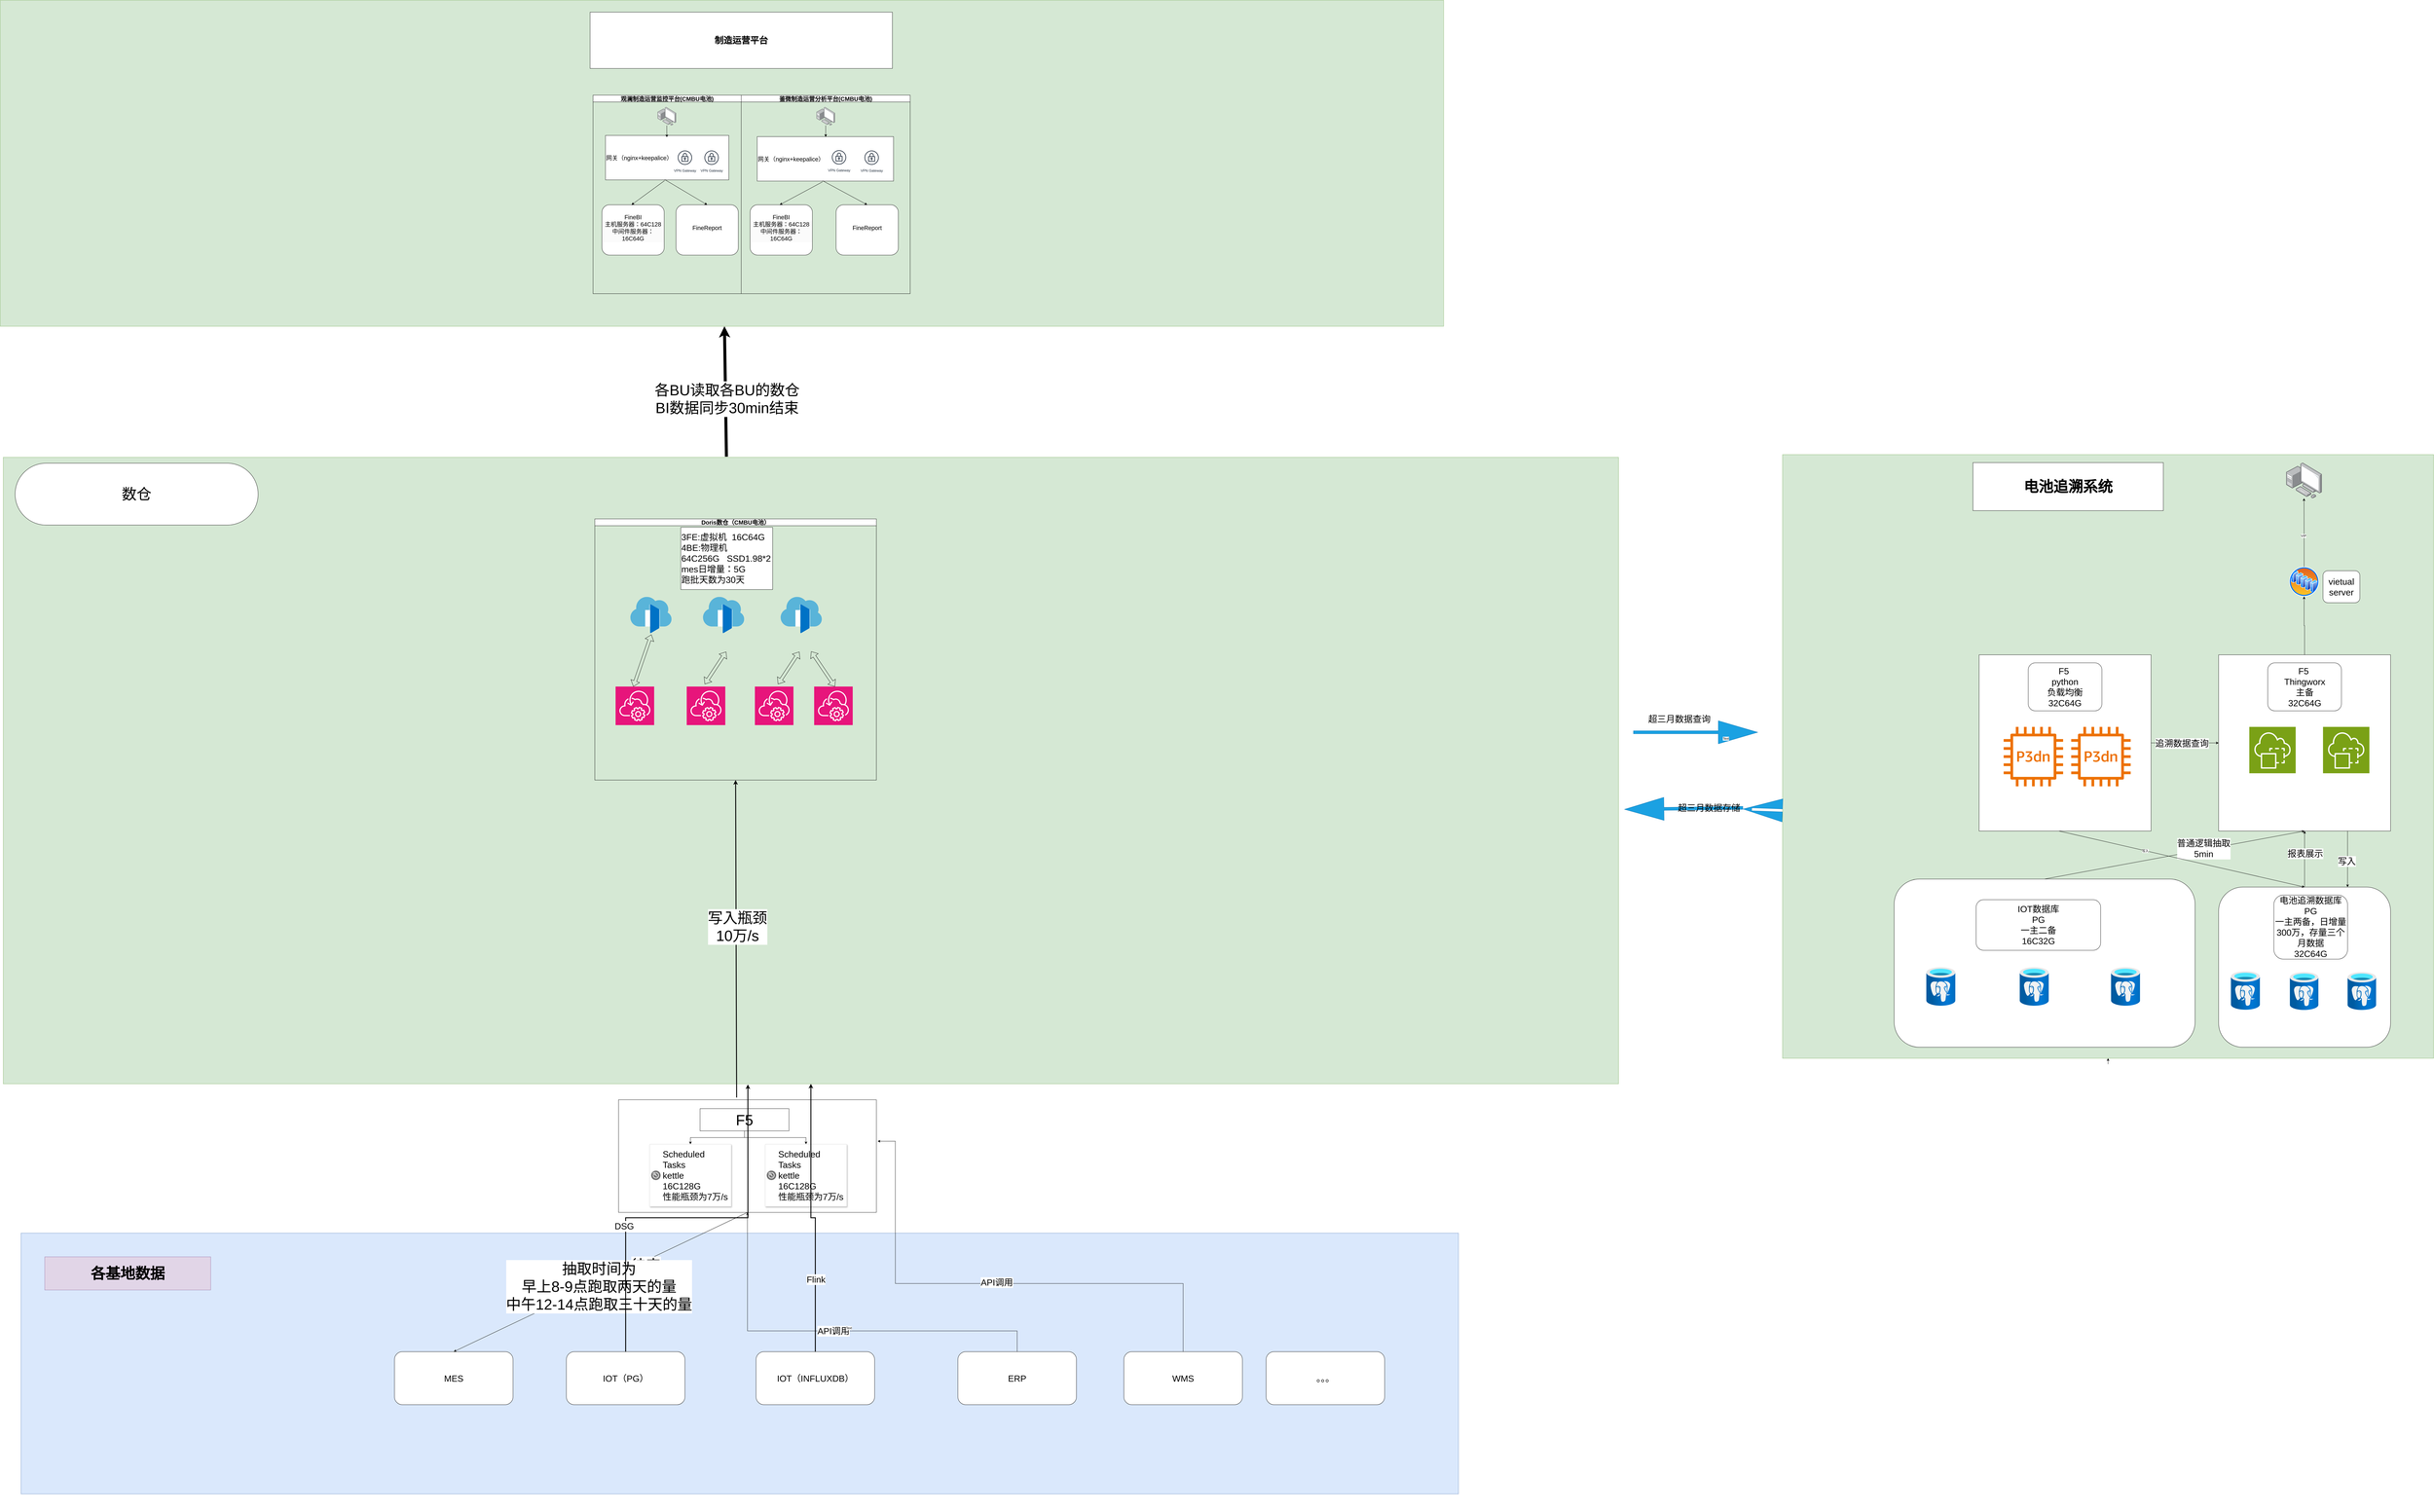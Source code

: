 <mxfile version="26.1.0" pages="2">
  <diagram name="第 1 页" id="rKw8DfgJ4jjoRI3J88jt">
    <mxGraphModel dx="31001" dy="17278" grid="1" gridSize="10" guides="1" tooltips="1" connect="1" arrows="1" fold="1" page="1" pageScale="1" pageWidth="827" pageHeight="1169" math="0" shadow="0">
      <root>
        <mxCell id="0" />
        <mxCell id="1" parent="0" />
        <mxCell id="tmT66UjbY9o-f14Vsjop-68" value="" style="group" parent="1" vertex="1" connectable="0">
          <mxGeometry x="4210" y="-550" width="2010" height="2270" as="geometry" />
        </mxCell>
        <mxCell id="tmT66UjbY9o-f14Vsjop-77" value="" style="rounded=0;whiteSpace=wrap;html=1;fillColor=#d5e8d4;strokeColor=#82b366;" parent="tmT66UjbY9o-f14Vsjop-68" vertex="1">
          <mxGeometry x="-186.49" y="-27.02" width="2196.49" height="2037.02" as="geometry" />
        </mxCell>
        <mxCell id="L-G9A78bwR_rk6KRiRZd-1" value="" style="image;points=[];aspect=fixed;html=1;align=center;shadow=0;dashed=0;image=img/lib/allied_telesis/computer_and_terminals/Personal_Computer_with_Server.svg;" parent="tmT66UjbY9o-f14Vsjop-68" vertex="1">
          <mxGeometry x="1512.68" width="120.372" height="120.372" as="geometry" />
        </mxCell>
        <mxCell id="tmT66UjbY9o-f14Vsjop-7" value="" style="edgeStyle=orthogonalEdgeStyle;rounded=0;orthogonalLoop=1;jettySize=auto;html=1;" parent="tmT66UjbY9o-f14Vsjop-68" source="tmT66UjbY9o-f14Vsjop-3" target="L-G9A78bwR_rk6KRiRZd-1" edge="1">
          <mxGeometry relative="1" as="geometry" />
        </mxCell>
        <mxCell id="tmT66UjbY9o-f14Vsjop-8" value="VIP" style="edgeLabel;html=1;align=center;verticalAlign=middle;resizable=0;points=[];" parent="tmT66UjbY9o-f14Vsjop-7" vertex="1" connectable="0">
          <mxGeometry x="-0.095" y="2" relative="1" as="geometry">
            <mxPoint as="offset" />
          </mxGeometry>
        </mxCell>
        <mxCell id="tmT66UjbY9o-f14Vsjop-3" value="" style="image;aspect=fixed;perimeter=ellipsePerimeter;html=1;align=center;shadow=0;dashed=0;spacingTop=3;image=img/lib/active_directory/server_farm.svg;" parent="tmT66UjbY9o-f14Vsjop-68" vertex="1">
          <mxGeometry x="1523.041" y="351.31" width="100.31" height="100.31" as="geometry" />
        </mxCell>
        <mxCell id="tmT66UjbY9o-f14Vsjop-5" value="" style="group" parent="tmT66UjbY9o-f14Vsjop-68" vertex="1" connectable="0">
          <mxGeometry x="1284.742" y="756.667" width="580.206" height="513.452" as="geometry" />
        </mxCell>
        <mxCell id="tmT66UjbY9o-f14Vsjop-13" value="" style="group;fontStyle=1" parent="tmT66UjbY9o-f14Vsjop-5" vertex="1" connectable="0">
          <mxGeometry y="-108.095" width="580.206" height="594.524" as="geometry" />
        </mxCell>
        <mxCell id="tmT66UjbY9o-f14Vsjop-12" value="" style="group" parent="tmT66UjbY9o-f14Vsjop-13" vertex="1" connectable="0">
          <mxGeometry width="580.206" height="594.524" as="geometry" />
        </mxCell>
        <mxCell id="tmT66UjbY9o-f14Vsjop-4" value="" style="rounded=0;whiteSpace=wrap;html=1;" parent="tmT66UjbY9o-f14Vsjop-12" vertex="1">
          <mxGeometry width="580.206" height="594.524" as="geometry" />
        </mxCell>
        <mxCell id="tmT66UjbY9o-f14Vsjop-11" value="&lt;font style=&quot;font-size: 30px;&quot;&gt;F5&amp;nbsp;&lt;/font&gt;&lt;div style=&quot;font-size: 30px;&quot;&gt;&lt;font style=&quot;font-size: 30px;&quot;&gt;Thingworx&lt;/font&gt;&lt;/div&gt;&lt;div style=&quot;font-size: 30px;&quot;&gt;&lt;font style=&quot;font-size: 30px;&quot;&gt;主备&lt;/font&gt;&lt;/div&gt;&lt;div style=&quot;font-size: 30px;&quot;&gt;&lt;font style=&quot;font-size: 30px;&quot;&gt;32C64G&lt;/font&gt;&lt;/div&gt;" style="rounded=1;whiteSpace=wrap;html=1;" parent="tmT66UjbY9o-f14Vsjop-12" vertex="1">
          <mxGeometry x="165.773" y="27.024" width="248.66" height="162.143" as="geometry" />
        </mxCell>
        <mxCell id="tmT66UjbY9o-f14Vsjop-1" value="" style="sketch=0;points=[[0,0,0],[0.25,0,0],[0.5,0,0],[0.75,0,0],[1,0,0],[0,1,0],[0.25,1,0],[0.5,1,0],[0.75,1,0],[1,1,0],[0,0.25,0],[0,0.5,0],[0,0.75,0],[1,0.25,0],[1,0.5,0],[1,0.75,0]];outlineConnect=0;fontColor=#232F3E;fillColor=#7AA116;strokeColor=#ffffff;dashed=0;verticalLabelPosition=bottom;verticalAlign=top;align=center;html=1;fontSize=12;fontStyle=0;aspect=fixed;shape=mxgraph.aws4.resourceIcon;resIcon=mxgraph.aws4.iot_twinmaker;" parent="tmT66UjbY9o-f14Vsjop-13" vertex="1">
          <mxGeometry x="103.608" y="243.214" width="156.484" height="156.484" as="geometry" />
        </mxCell>
        <mxCell id="tmT66UjbY9o-f14Vsjop-2" value="" style="sketch=0;points=[[0,0,0],[0.25,0,0],[0.5,0,0],[0.75,0,0],[1,0,0],[0,1,0],[0.25,1,0],[0.5,1,0],[0.75,1,0],[1,1,0],[0,0.25,0],[0,0.5,0],[0,0.75,0],[1,0.25,0],[1,0.5,0],[1,0.75,0]];outlineConnect=0;fontColor=#232F3E;fillColor=#7AA116;strokeColor=#ffffff;dashed=0;verticalLabelPosition=bottom;verticalAlign=top;align=center;html=1;fontSize=12;fontStyle=0;aspect=fixed;shape=mxgraph.aws4.resourceIcon;resIcon=mxgraph.aws4.iot_twinmaker;" parent="tmT66UjbY9o-f14Vsjop-13" vertex="1">
          <mxGeometry x="352.268" y="243.214" width="156.484" height="156.484" as="geometry" />
        </mxCell>
        <mxCell id="tmT66UjbY9o-f14Vsjop-6" value="" style="edgeStyle=orthogonalEdgeStyle;rounded=0;orthogonalLoop=1;jettySize=auto;html=1;" parent="tmT66UjbY9o-f14Vsjop-68" source="tmT66UjbY9o-f14Vsjop-4" target="tmT66UjbY9o-f14Vsjop-3" edge="1">
          <mxGeometry relative="1" as="geometry" />
        </mxCell>
        <mxCell id="tmT66UjbY9o-f14Vsjop-10" value="&lt;font style=&quot;font-size: 30px;&quot;&gt;vietual server&lt;/font&gt;" style="rounded=1;whiteSpace=wrap;html=1;" parent="tmT66UjbY9o-f14Vsjop-68" vertex="1">
          <mxGeometry x="1637.01" y="364.821" width="124.33" height="108.095" as="geometry" />
        </mxCell>
        <mxCell id="tmT66UjbY9o-f14Vsjop-15" value="" style="group" parent="tmT66UjbY9o-f14Vsjop-68" vertex="1" connectable="0">
          <mxGeometry x="476.598" y="648.571" width="580.206" height="594.524" as="geometry" />
        </mxCell>
        <mxCell id="tmT66UjbY9o-f14Vsjop-16" value="" style="rounded=0;whiteSpace=wrap;html=1;" parent="tmT66UjbY9o-f14Vsjop-15" vertex="1">
          <mxGeometry width="580.206" height="594.524" as="geometry" />
        </mxCell>
        <mxCell id="tmT66UjbY9o-f14Vsjop-17" value="&lt;font style=&quot;font-size: 30px;&quot;&gt;F5&amp;nbsp;&lt;/font&gt;&lt;div style=&quot;font-size: 30px;&quot;&gt;&lt;font style=&quot;font-size: 30px;&quot;&gt;python&lt;/font&gt;&lt;/div&gt;&lt;div style=&quot;font-size: 30px;&quot;&gt;&lt;font style=&quot;font-size: 30px;&quot;&gt;负载均衡&lt;/font&gt;&lt;/div&gt;&lt;div style=&quot;font-size: 30px;&quot;&gt;&lt;font style=&quot;font-size: 30px;&quot;&gt;32C64G&lt;/font&gt;&lt;/div&gt;" style="rounded=1;whiteSpace=wrap;html=1;" parent="tmT66UjbY9o-f14Vsjop-15" vertex="1">
          <mxGeometry x="165.773" y="27.024" width="248.66" height="162.143" as="geometry" />
        </mxCell>
        <mxCell id="tmT66UjbY9o-f14Vsjop-20" value="" style="sketch=0;outlineConnect=0;fontColor=#232F3E;gradientColor=none;fillColor=#ED7100;strokeColor=none;dashed=0;verticalLabelPosition=bottom;verticalAlign=top;align=center;html=1;fontSize=12;fontStyle=0;aspect=fixed;pointerEvents=1;shape=mxgraph.aws4.p3dn_instance;" parent="tmT66UjbY9o-f14Vsjop-15" vertex="1">
          <mxGeometry x="82.887" y="243.214" width="200.62" height="200.62" as="geometry" />
        </mxCell>
        <mxCell id="tmT66UjbY9o-f14Vsjop-21" value="" style="sketch=0;outlineConnect=0;fontColor=#232F3E;gradientColor=none;fillColor=#ED7100;strokeColor=none;dashed=0;verticalLabelPosition=bottom;verticalAlign=top;align=center;html=1;fontSize=12;fontStyle=0;aspect=fixed;pointerEvents=1;shape=mxgraph.aws4.p3dn_instance;" parent="tmT66UjbY9o-f14Vsjop-15" vertex="1">
          <mxGeometry x="310.825" y="243.214" width="200.62" height="200.62" as="geometry" />
        </mxCell>
        <mxCell id="tmT66UjbY9o-f14Vsjop-41" value="" style="group" parent="tmT66UjbY9o-f14Vsjop-68" vertex="1" connectable="0">
          <mxGeometry x="186.495" y="1432.262" width="1018.863" height="540.476" as="geometry" />
        </mxCell>
        <mxCell id="tmT66UjbY9o-f14Vsjop-51" value="" style="rounded=0;whiteSpace=wrap;html=1;" parent="tmT66UjbY9o-f14Vsjop-41" vertex="1">
          <mxGeometry x="31.401" y="270.23" width="326.366" height="189.992" as="geometry" />
        </mxCell>
        <mxCell id="tmT66UjbY9o-f14Vsjop-32" value="" style="rounded=1;whiteSpace=wrap;html=1;" parent="tmT66UjbY9o-f14Vsjop-41" vertex="1">
          <mxGeometry x="3.502" y="-27.024" width="1015.361" height="567.5" as="geometry" />
        </mxCell>
        <mxCell id="tmT66UjbY9o-f14Vsjop-33" value="&lt;font style=&quot;font-size: 30px;&quot;&gt;IOT数据库&lt;/font&gt;&lt;div style=&quot;font-size: 30px;&quot;&gt;&lt;font style=&quot;font-size: 30px;&quot;&gt;PG&lt;/font&gt;&lt;div&gt;&lt;font style=&quot;font-size: 30px;&quot;&gt;一主二备&lt;/font&gt;&lt;/div&gt;&lt;/div&gt;&lt;div style=&quot;font-size: 30px;&quot;&gt;&lt;font style=&quot;font-size: 30px;&quot;&gt;16C32G&lt;/font&gt;&lt;/div&gt;" style="rounded=1;whiteSpace=wrap;html=1;" parent="tmT66UjbY9o-f14Vsjop-41" vertex="1">
          <mxGeometry x="280.1" y="42.669" width="420.149" height="170.677" as="geometry" />
        </mxCell>
        <mxCell id="tmT66UjbY9o-f14Vsjop-36" value="" style="image;aspect=fixed;html=1;points=[];align=center;fontSize=12;image=img/lib/azure2/databases/Azure_Database_PostgreSQL_Server.svg;" parent="tmT66UjbY9o-f14Vsjop-41" vertex="1">
          <mxGeometry x="112.04" y="270.238" width="97.871" height="130.494" as="geometry" />
        </mxCell>
        <mxCell id="tmT66UjbY9o-f14Vsjop-37" value="" style="image;aspect=fixed;html=1;points=[];align=center;fontSize=12;image=img/lib/azure2/databases/Azure_Database_PostgreSQL_Server.svg;" parent="tmT66UjbY9o-f14Vsjop-41" vertex="1">
          <mxGeometry x="427.152" y="270.238" width="97.871" height="130.494" as="geometry" />
        </mxCell>
        <mxCell id="tmT66UjbY9o-f14Vsjop-38" value="" style="image;aspect=fixed;html=1;points=[];align=center;fontSize=12;image=img/lib/azure2/databases/Azure_Database_PostgreSQL_Server.svg;" parent="tmT66UjbY9o-f14Vsjop-41" vertex="1">
          <mxGeometry x="735.261" y="270.238" width="97.871" height="130.494" as="geometry" />
        </mxCell>
        <mxCell id="tmT66UjbY9o-f14Vsjop-42" value="" style="group" parent="tmT66UjbY9o-f14Vsjop-68" vertex="1" connectable="0">
          <mxGeometry x="1284.742" y="1432.262" width="580.206" height="540.476" as="geometry" />
        </mxCell>
        <mxCell id="tmT66UjbY9o-f14Vsjop-22" value="" style="rounded=1;whiteSpace=wrap;html=1;" parent="tmT66UjbY9o-f14Vsjop-42" vertex="1">
          <mxGeometry width="580.206" height="540.476" as="geometry" />
        </mxCell>
        <mxCell id="tmT66UjbY9o-f14Vsjop-28" value="&lt;font style=&quot;font-size: 30px;&quot;&gt;电池追溯数据库&lt;/font&gt;&lt;div style=&quot;font-size: 30px;&quot;&gt;&lt;font style=&quot;font-size: 30px;&quot;&gt;PG&lt;/font&gt;&lt;div&gt;&lt;font style=&quot;font-size: 30px;&quot;&gt;一主两备，日增量300万，存量三个月数据&lt;/font&gt;&lt;/div&gt;&lt;/div&gt;&lt;div style=&quot;font-size: 30px;&quot;&gt;&lt;font style=&quot;font-size: 30px;&quot;&gt;32C64G&lt;/font&gt;&lt;/div&gt;" style="rounded=1;whiteSpace=wrap;html=1;" parent="tmT66UjbY9o-f14Vsjop-42" vertex="1">
          <mxGeometry x="186.495" y="27.024" width="248.66" height="216.19" as="geometry" />
        </mxCell>
        <mxCell id="tmT66UjbY9o-f14Vsjop-30" value="" style="image;aspect=fixed;html=1;points=[];align=center;fontSize=12;image=img/lib/azure2/databases/Azure_Database_PostgreSQL_Server.svg;fontStyle=1" parent="tmT66UjbY9o-f14Vsjop-42" vertex="1">
          <mxGeometry x="240.371" y="286.588" width="96.298" height="128.397" as="geometry" />
        </mxCell>
        <mxCell id="tmT66UjbY9o-f14Vsjop-31" value="" style="image;aspect=fixed;html=1;points=[];align=center;fontSize=12;image=img/lib/azure2/databases/Azure_Database_PostgreSQL_Server.svg;" parent="tmT66UjbY9o-f14Vsjop-42" vertex="1">
          <mxGeometry x="435.155" y="286.588" width="96.298" height="128.397" as="geometry" />
        </mxCell>
        <mxCell id="tmT66UjbY9o-f14Vsjop-391" value="" style="image;aspect=fixed;html=1;points=[];align=center;fontSize=12;image=img/lib/azure2/databases/Azure_Database_PostgreSQL_Server.svg;" parent="tmT66UjbY9o-f14Vsjop-42" vertex="1">
          <mxGeometry x="41.446" y="283.75" width="97.871" height="130.494" as="geometry" />
        </mxCell>
        <mxCell id="tmT66UjbY9o-f14Vsjop-44" value="" style="endArrow=classic;html=1;rounded=0;exitX=0.5;exitY=0;exitDx=0;exitDy=0;" parent="tmT66UjbY9o-f14Vsjop-68" source="tmT66UjbY9o-f14Vsjop-32" edge="1">
          <mxGeometry width="50" height="50" relative="1" as="geometry">
            <mxPoint x="891.031" y="1429.56" as="sourcePoint" />
            <mxPoint x="1574.845" y="1243.095" as="targetPoint" />
          </mxGeometry>
        </mxCell>
        <mxCell id="tmT66UjbY9o-f14Vsjop-46" value="&lt;font style=&quot;font-size: 30px;&quot;&gt;普通逻辑抽取&lt;/font&gt;&lt;div style=&quot;font-size: 30px;&quot;&gt;&lt;font style=&quot;font-size: 30px;&quot;&gt;5min&lt;/font&gt;&lt;/div&gt;" style="edgeLabel;html=1;align=center;verticalAlign=middle;resizable=0;points=[];" parent="tmT66UjbY9o-f14Vsjop-44" vertex="1" connectable="0">
          <mxGeometry x="0.223" y="4" relative="1" as="geometry">
            <mxPoint as="offset" />
          </mxGeometry>
        </mxCell>
        <mxCell id="tmT66UjbY9o-f14Vsjop-52" value="" style="edgeStyle=orthogonalEdgeStyle;rounded=0;orthogonalLoop=1;jettySize=auto;html=1;" parent="tmT66UjbY9o-f14Vsjop-68" source="tmT66UjbY9o-f14Vsjop-22" target="tmT66UjbY9o-f14Vsjop-4" edge="1">
          <mxGeometry relative="1" as="geometry" />
        </mxCell>
        <mxCell id="tmT66UjbY9o-f14Vsjop-53" value="&lt;font style=&quot;font-size: 30px;&quot;&gt;报表展示&lt;/font&gt;" style="edgeLabel;html=1;align=center;verticalAlign=middle;resizable=0;points=[];" parent="tmT66UjbY9o-f14Vsjop-52" vertex="1" connectable="0">
          <mxGeometry x="0.206" y="-2" relative="1" as="geometry">
            <mxPoint as="offset" />
          </mxGeometry>
        </mxCell>
        <mxCell id="tmT66UjbY9o-f14Vsjop-54" value="" style="endArrow=classic;html=1;rounded=0;exitX=0.75;exitY=1;exitDx=0;exitDy=0;entryX=0.75;entryY=0;entryDx=0;entryDy=0;" parent="tmT66UjbY9o-f14Vsjop-68" source="tmT66UjbY9o-f14Vsjop-4" target="tmT66UjbY9o-f14Vsjop-22" edge="1">
          <mxGeometry width="50" height="50" relative="1" as="geometry">
            <mxPoint x="1036.082" y="1378.214" as="sourcePoint" />
            <mxPoint x="1139.691" y="1243.095" as="targetPoint" />
          </mxGeometry>
        </mxCell>
        <mxCell id="tmT66UjbY9o-f14Vsjop-55" value="&lt;font style=&quot;font-size: 30px;&quot;&gt;写入&lt;/font&gt;" style="edgeLabel;html=1;align=center;verticalAlign=middle;resizable=0;points=[];" parent="tmT66UjbY9o-f14Vsjop-54" vertex="1" connectable="0">
          <mxGeometry x="0.08" y="-3" relative="1" as="geometry">
            <mxPoint as="offset" />
          </mxGeometry>
        </mxCell>
        <mxCell id="tmT66UjbY9o-f14Vsjop-69" value="" style="edgeStyle=orthogonalEdgeStyle;rounded=0;orthogonalLoop=1;jettySize=auto;html=1;entryX=0;entryY=0.5;entryDx=0;entryDy=0;" parent="tmT66UjbY9o-f14Vsjop-68" source="tmT66UjbY9o-f14Vsjop-16" target="tmT66UjbY9o-f14Vsjop-4" edge="1">
          <mxGeometry relative="1" as="geometry" />
        </mxCell>
        <mxCell id="tmT66UjbY9o-f14Vsjop-71" value="&lt;font style=&quot;font-size: 30px;&quot;&gt;追溯数据查询&lt;/font&gt;" style="edgeLabel;html=1;align=center;verticalAlign=middle;resizable=0;points=[];" parent="tmT66UjbY9o-f14Vsjop-69" vertex="1" connectable="0">
          <mxGeometry x="-0.288" y="-1" relative="1" as="geometry">
            <mxPoint x="23" as="offset" />
          </mxGeometry>
        </mxCell>
        <mxCell id="tmT66UjbY9o-f14Vsjop-78" value="&lt;font size=&quot;1&quot; style=&quot;&quot;&gt;&lt;b style=&quot;font-size: 50px;&quot;&gt;电池追溯系统&lt;/b&gt;&lt;/font&gt;" style="rounded=0;whiteSpace=wrap;html=1;" parent="tmT66UjbY9o-f14Vsjop-68" vertex="1">
          <mxGeometry x="455.876" width="642.371" height="162.143" as="geometry" />
        </mxCell>
        <mxCell id="tmT66UjbY9o-f14Vsjop-80" style="edgeStyle=orthogonalEdgeStyle;rounded=0;orthogonalLoop=1;jettySize=auto;html=1;exitX=0.5;exitY=1;exitDx=0;exitDy=0;" parent="tmT66UjbY9o-f14Vsjop-68" source="tmT66UjbY9o-f14Vsjop-77" target="tmT66UjbY9o-f14Vsjop-77" edge="1">
          <mxGeometry relative="1" as="geometry" />
        </mxCell>
        <mxCell id="tmT66UjbY9o-f14Vsjop-74" value="" style="endArrow=classic;html=1;rounded=0;entryX=0.5;entryY=0;entryDx=0;entryDy=0;exitX=0.464;exitY=1;exitDx=0;exitDy=0;exitPerimeter=0;" parent="tmT66UjbY9o-f14Vsjop-68" source="tmT66UjbY9o-f14Vsjop-16" target="tmT66UjbY9o-f14Vsjop-22" edge="1">
          <mxGeometry width="50" height="50" relative="1" as="geometry">
            <mxPoint x="745.979" y="1270.119" as="sourcePoint" />
            <mxPoint x="1554.124" y="1459.286" as="targetPoint" />
          </mxGeometry>
        </mxCell>
        <mxCell id="tmT66UjbY9o-f14Vsjop-75" value="写入" style="edgeLabel;html=1;align=center;verticalAlign=middle;resizable=0;points=[];" parent="tmT66UjbY9o-f14Vsjop-74" vertex="1" connectable="0">
          <mxGeometry x="-0.298" relative="1" as="geometry">
            <mxPoint as="offset" />
          </mxGeometry>
        </mxCell>
        <mxCell id="U_pwKpBcM_fPYKDIfJWH-54" value="" style="group" parent="1" vertex="1" connectable="0">
          <mxGeometry x="-1980" y="-200" width="5450" height="1780" as="geometry" />
        </mxCell>
        <mxCell id="U_pwKpBcM_fPYKDIfJWH-52" value="" style="rounded=0;whiteSpace=wrap;html=1;fillColor=#d5e8d4;strokeColor=#82b366;" parent="U_pwKpBcM_fPYKDIfJWH-54" vertex="1">
          <mxGeometry y="-367.93" width="5450" height="2114.13" as="geometry" />
        </mxCell>
        <mxCell id="U_pwKpBcM_fPYKDIfJWH-278" value="&lt;font style=&quot;font-size: 50px;&quot;&gt;数仓&lt;/font&gt;" style="rounded=1;whiteSpace=wrap;html=1;arcSize=50;" parent="U_pwKpBcM_fPYKDIfJWH-54" vertex="1">
          <mxGeometry x="40" y="-348.045" width="820" height="208.827" as="geometry" />
        </mxCell>
        <mxCell id="U_pwKpBcM_fPYKDIfJWH-70" value="" style="group" parent="1" vertex="1" connectable="0">
          <mxGeometry x="-1990" y="-2110" width="4870" height="2631.295" as="geometry" />
        </mxCell>
        <mxCell id="U_pwKpBcM_fPYKDIfJWH-48" value="" style="rounded=0;whiteSpace=wrap;html=1;fillColor=#d5e8d4;strokeColor=#82b366;" parent="U_pwKpBcM_fPYKDIfJWH-70" vertex="1">
          <mxGeometry width="4870" height="1100" as="geometry" />
        </mxCell>
        <mxCell id="U_pwKpBcM_fPYKDIfJWH-50" value="" style="group" parent="U_pwKpBcM_fPYKDIfJWH-70" vertex="1" connectable="0">
          <mxGeometry x="930" y="320" width="4280" height="670" as="geometry" />
        </mxCell>
        <mxCell id="tmT66UjbY9o-f14Vsjop-307" value="" style="group" parent="U_pwKpBcM_fPYKDIfJWH-50" vertex="1" connectable="0">
          <mxGeometry x="1070" width="1070" height="670" as="geometry" />
        </mxCell>
        <mxCell id="tmT66UjbY9o-f14Vsjop-308" value="&lt;span style=&quot;font-size: 20px;&quot;&gt;观澜制造运&lt;/span&gt;&lt;span style=&quot;font-size: 20px;&quot;&gt;营&lt;/span&gt;&lt;span style=&quot;font-size: 20px;&quot;&gt;监控平台(&lt;/span&gt;&lt;span style=&quot;font-size: 20px;&quot;&gt;CMBU电池&lt;/span&gt;&lt;span style=&quot;font-size: 20px;&quot;&gt;)&lt;/span&gt;" style="swimlane;whiteSpace=wrap;html=1;" parent="tmT66UjbY9o-f14Vsjop-307" vertex="1">
          <mxGeometry width="500" height="670" as="geometry" />
        </mxCell>
        <mxCell id="tmT66UjbY9o-f14Vsjop-309" value="&lt;font style=&quot;font-size: 20px;&quot;&gt;网关（nginx+keepalice）&lt;/font&gt;" style="rounded=0;whiteSpace=wrap;html=1;align=left;" parent="tmT66UjbY9o-f14Vsjop-308" vertex="1">
          <mxGeometry x="41.9" y="136" width="416.2" height="150" as="geometry" />
        </mxCell>
        <mxCell id="tmT66UjbY9o-f14Vsjop-334" value="" style="edgeStyle=orthogonalEdgeStyle;rounded=0;orthogonalLoop=1;jettySize=auto;html=1;" parent="tmT66UjbY9o-f14Vsjop-308" source="tmT66UjbY9o-f14Vsjop-311" edge="1">
          <mxGeometry relative="1" as="geometry">
            <mxPoint x="249" y="142" as="targetPoint" />
          </mxGeometry>
        </mxCell>
        <mxCell id="tmT66UjbY9o-f14Vsjop-311" value="" style="image;points=[];aspect=fixed;html=1;align=center;shadow=0;dashed=0;image=img/lib/allied_telesis/computer_and_terminals/Personal_Computer_with_Server.svg;" parent="tmT66UjbY9o-f14Vsjop-308" vertex="1">
          <mxGeometry x="217.6" y="40" width="62.4" height="62.4" as="geometry" />
        </mxCell>
        <mxCell id="tmT66UjbY9o-f14Vsjop-312" value="VPN Gateway" style="sketch=0;outlineConnect=0;fontColor=#232F3E;gradientColor=none;strokeColor=#232F3E;fillColor=#ffffff;dashed=0;verticalLabelPosition=bottom;verticalAlign=top;align=center;html=1;fontSize=12;fontStyle=0;aspect=fixed;shape=mxgraph.aws4.resourceIcon;resIcon=mxgraph.aws4.vpn_gateway;" parent="tmT66UjbY9o-f14Vsjop-308" vertex="1">
          <mxGeometry x="370.0" y="181" width="60" height="60" as="geometry" />
        </mxCell>
        <mxCell id="tmT66UjbY9o-f14Vsjop-313" value="VPN Gateway" style="sketch=0;outlineConnect=0;fontColor=#232F3E;gradientColor=none;strokeColor=#232F3E;fillColor=#ffffff;dashed=0;verticalLabelPosition=bottom;verticalAlign=top;align=center;html=1;fontSize=12;fontStyle=0;aspect=fixed;shape=mxgraph.aws4.resourceIcon;resIcon=mxgraph.aws4.vpn_gateway;" parent="tmT66UjbY9o-f14Vsjop-308" vertex="1">
          <mxGeometry x="280" y="181" width="60" height="60" as="geometry" />
        </mxCell>
        <mxCell id="tmT66UjbY9o-f14Vsjop-314" value="&#xa;&lt;span style=&quot;color: rgb(0, 0, 0); font-family: Helvetica; font-size: 20px; font-style: normal; font-variant-ligatures: normal; font-variant-caps: normal; font-weight: 400; letter-spacing: normal; orphans: 2; text-align: center; text-indent: 0px; text-transform: none; widows: 2; word-spacing: 0px; -webkit-text-stroke-width: 0px; white-space: normal; background-color: rgb(251, 251, 251); text-decoration-thickness: initial; text-decoration-style: initial; text-decoration-color: initial; display: inline !important; float: none;&quot;&gt;FineReport&lt;/span&gt;&#xa;&#xa;" style="rounded=1;whiteSpace=wrap;html=1;" parent="tmT66UjbY9o-f14Vsjop-308" vertex="1">
          <mxGeometry x="280" y="370" width="210" height="170" as="geometry" />
        </mxCell>
        <mxCell id="tmT66UjbY9o-f14Vsjop-315" value="&#xa;&lt;br style=&quot;forced-color-adjust: none; color: rgb(0, 0, 0); font-family: Helvetica; font-size: 12px; font-style: normal; font-variant-ligatures: normal; font-variant-caps: normal; font-weight: 400; letter-spacing: normal; orphans: 2; text-align: center; text-indent: 0px; text-transform: none; widows: 2; word-spacing: 0px; -webkit-text-stroke-width: 0px; white-space: normal; background-color: rgb(251, 251, 251); text-decoration-thickness: initial; text-decoration-style: initial; text-decoration-color: initial;&quot;&gt;&lt;font style=&quot;forced-color-adjust: none; color: rgb(0, 0, 0); font-family: Helvetica; font-style: normal; font-variant-ligatures: normal; font-variant-caps: normal; font-weight: 400; letter-spacing: normal; orphans: 2; text-align: center; text-indent: 0px; text-transform: none; widows: 2; word-spacing: 0px; -webkit-text-stroke-width: 0px; white-space: normal; text-decoration-thickness: initial; text-decoration-style: initial; text-decoration-color: initial; background-color: rgb(251, 251, 251); font-size: 20px;&quot;&gt;FineBI&lt;/font&gt;&lt;div style=&quot;forced-color-adjust: none; color: rgb(0, 0, 0); font-family: Helvetica; font-size: 12px; font-style: normal; font-variant-ligatures: normal; font-variant-caps: normal; font-weight: 400; letter-spacing: normal; orphans: 2; text-align: center; text-indent: 0px; text-transform: none; widows: 2; word-spacing: 0px; -webkit-text-stroke-width: 0px; white-space: normal; text-decoration-thickness: initial; text-decoration-style: initial; text-decoration-color: initial; background-color: rgb(251, 251, 251);&quot;&gt;&lt;font style=&quot;forced-color-adjust: none; font-size: 20px;&quot;&gt;主机服务器：64C128&lt;/font&gt;&lt;/div&gt;&lt;div style=&quot;forced-color-adjust: none; color: rgb(0, 0, 0); font-family: Helvetica; font-size: 12px; font-style: normal; font-variant-ligatures: normal; font-variant-caps: normal; font-weight: 400; letter-spacing: normal; orphans: 2; text-align: center; text-indent: 0px; text-transform: none; widows: 2; word-spacing: 0px; -webkit-text-stroke-width: 0px; white-space: normal; text-decoration-thickness: initial; text-decoration-style: initial; text-decoration-color: initial; background-color: rgb(251, 251, 251);&quot;&gt;&lt;font style=&quot;forced-color-adjust: none; font-size: 20px;&quot;&gt;中间件服务器：16C64G&lt;/font&gt;&lt;/div&gt;&lt;br style=&quot;forced-color-adjust: none; color: rgb(0, 0, 0); font-family: Helvetica; font-size: 12px; font-style: normal; font-variant-ligatures: normal; font-variant-caps: normal; font-weight: 400; letter-spacing: normal; orphans: 2; text-align: center; text-indent: 0px; text-transform: none; widows: 2; word-spacing: 0px; -webkit-text-stroke-width: 0px; white-space: normal; background-color: rgb(251, 251, 251); text-decoration-thickness: initial; text-decoration-style: initial; text-decoration-color: initial;&quot;&gt;&#xa;&#xa;" style="rounded=1;whiteSpace=wrap;html=1;" parent="tmT66UjbY9o-f14Vsjop-308" vertex="1">
          <mxGeometry x="30" y="370" width="210" height="170" as="geometry" />
        </mxCell>
        <mxCell id="tmT66UjbY9o-f14Vsjop-316" value="" style="endArrow=classic;html=1;rounded=0;entryX=0.5;entryY=1;entryDx=0;entryDy=0;exitX=0.479;exitY=1.018;exitDx=0;exitDy=0;exitPerimeter=0;" parent="tmT66UjbY9o-f14Vsjop-308" source="tmT66UjbY9o-f14Vsjop-309" edge="1">
          <mxGeometry width="50" height="50" relative="1" as="geometry">
            <mxPoint x="756.2" y="210" as="sourcePoint" />
            <mxPoint x="130.0" y="370" as="targetPoint" />
          </mxGeometry>
        </mxCell>
        <mxCell id="tmT66UjbY9o-f14Vsjop-317" value="" style="endArrow=classic;html=1;rounded=0;exitX=0.479;exitY=0.991;exitDx=0;exitDy=0;exitPerimeter=0;entryX=0.5;entryY=0;entryDx=0;entryDy=0;" parent="tmT66UjbY9o-f14Vsjop-308" source="tmT66UjbY9o-f14Vsjop-309" target="tmT66UjbY9o-f14Vsjop-314" edge="1">
          <mxGeometry width="50" height="50" relative="1" as="geometry">
            <mxPoint x="910" y="130" as="sourcePoint" />
            <mxPoint x="960" y="80" as="targetPoint" />
          </mxGeometry>
        </mxCell>
        <mxCell id="tmT66UjbY9o-f14Vsjop-320" value="&lt;span style=&quot;font-size: 20px;&quot;&gt;鉴微制造运&lt;/span&gt;&lt;span style=&quot;font-size: 20px;&quot;&gt;营&lt;/span&gt;&lt;span style=&quot;font-size: 20px;&quot;&gt;分析平台(&lt;/span&gt;&lt;span style=&quot;font-size: 20px;&quot;&gt;CMBU电池&lt;/span&gt;&lt;span style=&quot;font-size: 20px;&quot;&gt;)&lt;/span&gt;" style="swimlane;whiteSpace=wrap;html=1;" parent="tmT66UjbY9o-f14Vsjop-307" vertex="1">
          <mxGeometry x="500" width="570" height="670" as="geometry" />
        </mxCell>
        <mxCell id="tmT66UjbY9o-f14Vsjop-321" value="&lt;font style=&quot;font-size: 20px;&quot;&gt;网关（nginx+keepalice）&lt;/font&gt;" style="rounded=0;whiteSpace=wrap;html=1;align=left;" parent="tmT66UjbY9o-f14Vsjop-320" vertex="1">
          <mxGeometry x="53.8" y="140" width="460" height="150" as="geometry" />
        </mxCell>
        <mxCell id="tmT66UjbY9o-f14Vsjop-322" value="" style="edgeStyle=orthogonalEdgeStyle;rounded=0;orthogonalLoop=1;jettySize=auto;html=1;" parent="tmT66UjbY9o-f14Vsjop-320" source="tmT66UjbY9o-f14Vsjop-323" edge="1">
          <mxGeometry relative="1" as="geometry">
            <mxPoint x="285" y="141" as="targetPoint" />
          </mxGeometry>
        </mxCell>
        <mxCell id="tmT66UjbY9o-f14Vsjop-323" value="" style="image;points=[];aspect=fixed;html=1;align=center;shadow=0;dashed=0;image=img/lib/allied_telesis/computer_and_terminals/Personal_Computer_with_Server.svg;" parent="tmT66UjbY9o-f14Vsjop-320" vertex="1">
          <mxGeometry x="253.8" y="40" width="62.4" height="62.4" as="geometry" />
        </mxCell>
        <mxCell id="tmT66UjbY9o-f14Vsjop-324" value="VPN Gateway" style="sketch=0;outlineConnect=0;fontColor=#232F3E;gradientColor=none;strokeColor=#232F3E;fillColor=#ffffff;dashed=0;verticalLabelPosition=bottom;verticalAlign=top;align=center;html=1;fontSize=12;fontStyle=0;aspect=fixed;shape=mxgraph.aws4.resourceIcon;resIcon=mxgraph.aws4.vpn_gateway;" parent="tmT66UjbY9o-f14Vsjop-320" vertex="1">
          <mxGeometry x="410.0" y="181" width="60" height="60" as="geometry" />
        </mxCell>
        <mxCell id="tmT66UjbY9o-f14Vsjop-325" value="VPN Gateway" style="sketch=0;outlineConnect=0;fontColor=#232F3E;gradientColor=none;strokeColor=#232F3E;fillColor=#ffffff;dashed=0;verticalLabelPosition=bottom;verticalAlign=top;align=center;html=1;fontSize=12;fontStyle=0;aspect=fixed;shape=mxgraph.aws4.resourceIcon;resIcon=mxgraph.aws4.vpn_gateway;" parent="tmT66UjbY9o-f14Vsjop-320" vertex="1">
          <mxGeometry x="300" y="180" width="60" height="60" as="geometry" />
        </mxCell>
        <mxCell id="tmT66UjbY9o-f14Vsjop-326" value="&#xa;&lt;span style=&quot;color: rgb(0, 0, 0); font-family: Helvetica; font-size: 20px; font-style: normal; font-variant-ligatures: normal; font-variant-caps: normal; font-weight: 400; letter-spacing: normal; orphans: 2; text-align: center; text-indent: 0px; text-transform: none; widows: 2; word-spacing: 0px; -webkit-text-stroke-width: 0px; white-space: normal; background-color: rgb(251, 251, 251); text-decoration-thickness: initial; text-decoration-style: initial; text-decoration-color: initial; display: inline !important; float: none;&quot;&gt;FineReport&lt;/span&gt;&#xa;&#xa;" style="rounded=1;whiteSpace=wrap;html=1;" parent="tmT66UjbY9o-f14Vsjop-320" vertex="1">
          <mxGeometry x="320" y="370" width="210" height="170" as="geometry" />
        </mxCell>
        <mxCell id="tmT66UjbY9o-f14Vsjop-327" value="&#xa;&lt;br style=&quot;forced-color-adjust: none; color: rgb(0, 0, 0); font-family: Helvetica; font-size: 12px; font-style: normal; font-variant-ligatures: normal; font-variant-caps: normal; font-weight: 400; letter-spacing: normal; orphans: 2; text-align: center; text-indent: 0px; text-transform: none; widows: 2; word-spacing: 0px; -webkit-text-stroke-width: 0px; white-space: normal; background-color: rgb(251, 251, 251); text-decoration-thickness: initial; text-decoration-style: initial; text-decoration-color: initial;&quot;&gt;&lt;font style=&quot;forced-color-adjust: none; color: rgb(0, 0, 0); font-family: Helvetica; font-style: normal; font-variant-ligatures: normal; font-variant-caps: normal; font-weight: 400; letter-spacing: normal; orphans: 2; text-align: center; text-indent: 0px; text-transform: none; widows: 2; word-spacing: 0px; -webkit-text-stroke-width: 0px; white-space: normal; text-decoration-thickness: initial; text-decoration-style: initial; text-decoration-color: initial; background-color: rgb(251, 251, 251); font-size: 20px;&quot;&gt;FineBI&lt;/font&gt;&lt;div style=&quot;forced-color-adjust: none; color: rgb(0, 0, 0); font-family: Helvetica; font-size: 12px; font-style: normal; font-variant-ligatures: normal; font-variant-caps: normal; font-weight: 400; letter-spacing: normal; orphans: 2; text-align: center; text-indent: 0px; text-transform: none; widows: 2; word-spacing: 0px; -webkit-text-stroke-width: 0px; white-space: normal; text-decoration-thickness: initial; text-decoration-style: initial; text-decoration-color: initial; background-color: rgb(251, 251, 251);&quot;&gt;&lt;font style=&quot;forced-color-adjust: none; font-size: 20px;&quot;&gt;主机服务器：64C128&lt;/font&gt;&lt;/div&gt;&lt;div style=&quot;forced-color-adjust: none; color: rgb(0, 0, 0); font-family: Helvetica; font-size: 12px; font-style: normal; font-variant-ligatures: normal; font-variant-caps: normal; font-weight: 400; letter-spacing: normal; orphans: 2; text-align: center; text-indent: 0px; text-transform: none; widows: 2; word-spacing: 0px; -webkit-text-stroke-width: 0px; white-space: normal; text-decoration-thickness: initial; text-decoration-style: initial; text-decoration-color: initial; background-color: rgb(251, 251, 251);&quot;&gt;&lt;font style=&quot;forced-color-adjust: none; font-size: 20px;&quot;&gt;中间件服务器：16C64G&lt;/font&gt;&lt;/div&gt;&lt;br style=&quot;forced-color-adjust: none; color: rgb(0, 0, 0); font-family: Helvetica; font-size: 12px; font-style: normal; font-variant-ligatures: normal; font-variant-caps: normal; font-weight: 400; letter-spacing: normal; orphans: 2; text-align: center; text-indent: 0px; text-transform: none; widows: 2; word-spacing: 0px; -webkit-text-stroke-width: 0px; white-space: normal; background-color: rgb(251, 251, 251); text-decoration-thickness: initial; text-decoration-style: initial; text-decoration-color: initial;&quot;&gt;&#xa;&#xa;" style="rounded=1;whiteSpace=wrap;html=1;" parent="tmT66UjbY9o-f14Vsjop-320" vertex="1">
          <mxGeometry x="30" y="370" width="210" height="170" as="geometry" />
        </mxCell>
        <mxCell id="tmT66UjbY9o-f14Vsjop-328" value="" style="endArrow=classic;html=1;rounded=0;entryX=0.5;entryY=1;entryDx=0;entryDy=0;exitX=0.479;exitY=1.018;exitDx=0;exitDy=0;exitPerimeter=0;" parent="tmT66UjbY9o-f14Vsjop-320" source="tmT66UjbY9o-f14Vsjop-321" edge="1">
          <mxGeometry width="50" height="50" relative="1" as="geometry">
            <mxPoint x="756.2" y="210" as="sourcePoint" />
            <mxPoint x="130.0" y="370" as="targetPoint" />
          </mxGeometry>
        </mxCell>
        <mxCell id="tmT66UjbY9o-f14Vsjop-329" value="" style="endArrow=classic;html=1;rounded=0;exitX=0.479;exitY=0.991;exitDx=0;exitDy=0;exitPerimeter=0;entryX=0.5;entryY=0;entryDx=0;entryDy=0;" parent="tmT66UjbY9o-f14Vsjop-320" source="tmT66UjbY9o-f14Vsjop-321" target="tmT66UjbY9o-f14Vsjop-326" edge="1">
          <mxGeometry width="50" height="50" relative="1" as="geometry">
            <mxPoint x="910" y="130" as="sourcePoint" />
            <mxPoint x="960" y="80" as="targetPoint" />
          </mxGeometry>
        </mxCell>
        <mxCell id="U_pwKpBcM_fPYKDIfJWH-51" value="&lt;font style=&quot;font-size: 30px;&quot;&gt;&lt;b&gt;制造运营平台&lt;/b&gt;&lt;/font&gt;" style="rounded=0;whiteSpace=wrap;html=1;" parent="U_pwKpBcM_fPYKDIfJWH-70" vertex="1">
          <mxGeometry x="1990" y="40" width="1020" height="190" as="geometry" />
        </mxCell>
        <mxCell id="U_pwKpBcM_fPYKDIfJWH-53" value="" style="group" parent="U_pwKpBcM_fPYKDIfJWH-70" vertex="1" connectable="0">
          <mxGeometry x="1056" y="1749.996" width="3800" height="881.299" as="geometry" />
        </mxCell>
        <mxCell id="tmT66UjbY9o-f14Vsjop-114" value="&lt;font style=&quot;font-size: 20px;&quot;&gt;Doris数仓（CMBU电池）&lt;/font&gt;" style="swimlane;whiteSpace=wrap;html=1;" parent="U_pwKpBcM_fPYKDIfJWH-53" vertex="1">
          <mxGeometry x="950" width="950" height="881.299" as="geometry" />
        </mxCell>
        <mxCell id="tmT66UjbY9o-f14Vsjop-157" value="" style="group" parent="tmT66UjbY9o-f14Vsjop-114" vertex="1" connectable="0">
          <mxGeometry x="70" y="118.383" width="820" height="644.532" as="geometry" />
        </mxCell>
        <mxCell id="tmT66UjbY9o-f14Vsjop-158" value="" style="group" parent="tmT66UjbY9o-f14Vsjop-157" vertex="1" connectable="0">
          <mxGeometry y="144.691" width="820" height="499.841" as="geometry" />
        </mxCell>
        <mxCell id="tmT66UjbY9o-f14Vsjop-159" value="" style="image;sketch=0;aspect=fixed;html=1;points=[];align=center;fontSize=12;image=img/lib/mscae/Front_Doors.svg;" parent="tmT66UjbY9o-f14Vsjop-158" vertex="1">
          <mxGeometry x="50" width="138.852" height="122.19" as="geometry" />
        </mxCell>
        <mxCell id="tmT66UjbY9o-f14Vsjop-160" value="" style="image;sketch=0;aspect=fixed;html=1;points=[];align=center;fontSize=12;image=img/lib/mscae/Front_Doors.svg;" parent="tmT66UjbY9o-f14Vsjop-158" vertex="1">
          <mxGeometry x="295" width="138.852" height="122.19" as="geometry" />
        </mxCell>
        <mxCell id="tmT66UjbY9o-f14Vsjop-161" value="" style="image;sketch=0;aspect=fixed;html=1;points=[];align=center;fontSize=12;image=img/lib/mscae/Front_Doors.svg;" parent="tmT66UjbY9o-f14Vsjop-158" vertex="1">
          <mxGeometry x="557" width="138.852" height="122.19" as="geometry" />
        </mxCell>
        <mxCell id="tmT66UjbY9o-f14Vsjop-162" value="" style="sketch=0;points=[[0,0,0],[0.25,0,0],[0.5,0,0],[0.75,0,0],[1,0,0],[0,1,0],[0.25,1,0],[0.5,1,0],[0.75,1,0],[1,1,0],[0,0.25,0],[0,0.5,0],[0,0.75,0],[1,0.25,0],[1,0.5,0],[1,0.75,0]];points=[[0,0,0],[0.25,0,0],[0.5,0,0],[0.75,0,0],[1,0,0],[0,1,0],[0.25,1,0],[0.5,1,0],[0.75,1,0],[1,1,0],[0,0.25,0],[0,0.5,0],[0,0.75,0],[1,0.25,0],[1,0.5,0],[1,0.75,0]];outlineConnect=0;fontColor=#232F3E;fillColor=#E7157B;strokeColor=#ffffff;dashed=0;verticalLabelPosition=bottom;verticalAlign=top;align=center;html=1;fontSize=12;fontStyle=0;aspect=fixed;shape=mxgraph.aws4.resourceIcon;resIcon=mxgraph.aws4.backint_agent;" parent="tmT66UjbY9o-f14Vsjop-158" vertex="1">
          <mxGeometry y="302.535" width="130.174" height="130.174" as="geometry" />
        </mxCell>
        <mxCell id="tmT66UjbY9o-f14Vsjop-163" value="" style="sketch=0;points=[[0,0,0],[0.25,0,0],[0.5,0,0],[0.75,0,0],[1,0,0],[0,1,0],[0.25,1,0],[0.5,1,0],[0.75,1,0],[1,1,0],[0,0.25,0],[0,0.5,0],[0,0.75,0],[1,0.25,0],[1,0.5,0],[1,0.75,0]];points=[[0,0,0],[0.25,0,0],[0.5,0,0],[0.75,0,0],[1,0,0],[0,1,0],[0.25,1,0],[0.5,1,0],[0.75,1,0],[1,1,0],[0,0.25,0],[0,0.5,0],[0,0.75,0],[1,0.25,0],[1,0.5,0],[1,0.75,0]];outlineConnect=0;fontColor=#232F3E;fillColor=#E7157B;strokeColor=#ffffff;dashed=0;verticalLabelPosition=bottom;verticalAlign=top;align=center;html=1;fontSize=12;fontStyle=0;aspect=fixed;shape=mxgraph.aws4.resourceIcon;resIcon=mxgraph.aws4.backint_agent;" parent="tmT66UjbY9o-f14Vsjop-158" vertex="1">
          <mxGeometry x="240" y="302.535" width="130.174" height="130.174" as="geometry" />
        </mxCell>
        <mxCell id="tmT66UjbY9o-f14Vsjop-164" value="" style="sketch=0;points=[[0,0,0],[0.25,0,0],[0.5,0,0],[0.75,0,0],[1,0,0],[0,1,0],[0.25,1,0],[0.5,1,0],[0.75,1,0],[1,1,0],[0,0.25,0],[0,0.5,0],[0,0.75,0],[1,0.25,0],[1,0.5,0],[1,0.75,0]];points=[[0,0,0],[0.25,0,0],[0.5,0,0],[0.75,0,0],[1,0,0],[0,1,0],[0.25,1,0],[0.5,1,0],[0.75,1,0],[1,1,0],[0,0.25,0],[0,0.5,0],[0,0.75,0],[1,0.25,0],[1,0.5,0],[1,0.75,0]];outlineConnect=0;fontColor=#232F3E;fillColor=#E7157B;strokeColor=#ffffff;dashed=0;verticalLabelPosition=bottom;verticalAlign=top;align=center;html=1;fontSize=12;fontStyle=0;aspect=fixed;shape=mxgraph.aws4.resourceIcon;resIcon=mxgraph.aws4.backint_agent;" parent="tmT66UjbY9o-f14Vsjop-158" vertex="1">
          <mxGeometry x="470" y="302.535" width="130.174" height="130.174" as="geometry" />
        </mxCell>
        <mxCell id="tmT66UjbY9o-f14Vsjop-165" value="" style="sketch=0;points=[[0,0,0],[0.25,0,0],[0.5,0,0],[0.75,0,0],[1,0,0],[0,1,0],[0.25,1,0],[0.5,1,0],[0.75,1,0],[1,1,0],[0,0.25,0],[0,0.5,0],[0,0.75,0],[1,0.25,0],[1,0.5,0],[1,0.75,0]];points=[[0,0,0],[0.25,0,0],[0.5,0,0],[0.75,0,0],[1,0,0],[0,1,0],[0.25,1,0],[0.5,1,0],[0.75,1,0],[1,1,0],[0,0.25,0],[0,0.5,0],[0,0.75,0],[1,0.25,0],[1,0.5,0],[1,0.75,0]];outlineConnect=0;fontColor=#232F3E;fillColor=#E7157B;strokeColor=#ffffff;dashed=0;verticalLabelPosition=bottom;verticalAlign=top;align=center;html=1;fontSize=12;fontStyle=0;aspect=fixed;shape=mxgraph.aws4.resourceIcon;resIcon=mxgraph.aws4.backint_agent;" parent="tmT66UjbY9o-f14Vsjop-158" vertex="1">
          <mxGeometry x="670" y="302.535" width="130.174" height="130.174" as="geometry" />
        </mxCell>
        <mxCell id="tmT66UjbY9o-f14Vsjop-166" value="" style="shape=flexArrow;endArrow=classic;startArrow=classic;html=1;rounded=0;entryX=0.51;entryY=1.042;entryDx=0;entryDy=0;entryPerimeter=0;" parent="tmT66UjbY9o-f14Vsjop-158" target="tmT66UjbY9o-f14Vsjop-159" edge="1">
          <mxGeometry width="100" height="100" relative="1" as="geometry">
            <mxPoint x="60" y="302.535" as="sourcePoint" />
            <mxPoint x="160" y="170.998" as="targetPoint" />
          </mxGeometry>
        </mxCell>
        <mxCell id="tmT66UjbY9o-f14Vsjop-167" value="" style="shape=flexArrow;endArrow=classic;startArrow=classic;html=1;rounded=0;entryX=0.51;entryY=1.042;entryDx=0;entryDy=0;entryPerimeter=0;" parent="tmT66UjbY9o-f14Vsjop-158" edge="1">
          <mxGeometry width="100" height="100" relative="1" as="geometry">
            <mxPoint x="301" y="294.38" as="sourcePoint" />
            <mxPoint x="373" y="185.204" as="targetPoint" />
          </mxGeometry>
        </mxCell>
        <mxCell id="tmT66UjbY9o-f14Vsjop-168" value="" style="shape=flexArrow;endArrow=classic;startArrow=classic;html=1;rounded=0;entryX=0.51;entryY=1.042;entryDx=0;entryDy=0;entryPerimeter=0;" parent="tmT66UjbY9o-f14Vsjop-158" edge="1">
          <mxGeometry width="100" height="100" relative="1" as="geometry">
            <mxPoint x="548" y="294.38" as="sourcePoint" />
            <mxPoint x="620" y="185.204" as="targetPoint" />
          </mxGeometry>
        </mxCell>
        <mxCell id="tmT66UjbY9o-f14Vsjop-169" value="" style="shape=flexArrow;endArrow=classic;startArrow=classic;html=1;rounded=0;" parent="tmT66UjbY9o-f14Vsjop-158" edge="1">
          <mxGeometry width="100" height="100" relative="1" as="geometry">
            <mxPoint x="740" y="302.535" as="sourcePoint" />
            <mxPoint x="660" y="184.152" as="targetPoint" />
          </mxGeometry>
        </mxCell>
        <mxCell id="tmT66UjbY9o-f14Vsjop-170" value="&lt;font style=&quot;font-size: 30px;&quot;&gt;3FE:虚拟机&amp;nbsp; 16C64G&lt;/font&gt;&lt;div style=&quot;font-size: 30px;&quot;&gt;&lt;font style=&quot;font-size: 30px;&quot;&gt;&lt;font style=&quot;font-size: 30px;&quot;&gt;4BE:物理机&amp;nbsp; 64C256G&amp;nbsp; &amp;nbsp;&lt;/font&gt;&lt;span style=&quot;background-color: initial;&quot;&gt;SSD&lt;/span&gt;&lt;span style=&quot;background-color: initial;&quot;&gt;1.98*2&lt;/span&gt;&lt;/font&gt;&lt;/div&gt;&lt;div style=&quot;font-size: 30px;&quot;&gt;&lt;font style=&quot;font-size: 30px;&quot;&gt;&lt;span style=&quot;background-color: initial;&quot;&gt;mes&lt;/span&gt;日增量：5G&lt;/font&gt;&lt;/div&gt;&lt;div style=&quot;font-size: 30px;&quot;&gt;&lt;font style=&quot;font-size: 30px;&quot;&gt;跑批天数为30天&lt;br&gt;&lt;/font&gt;&lt;/div&gt;" style="whiteSpace=wrap;html=1;align=left;" parent="tmT66UjbY9o-f14Vsjop-157" vertex="1">
          <mxGeometry x="220" y="-90" width="310" height="210" as="geometry" />
        </mxCell>
        <mxCell id="U_pwKpBcM_fPYKDIfJWH-74" value="" style="rounded=0;orthogonalLoop=1;jettySize=auto;html=1;strokeWidth=10;" parent="1" target="U_pwKpBcM_fPYKDIfJWH-48" edge="1">
          <mxGeometry relative="1" as="geometry">
            <mxPoint x="460" y="-570" as="sourcePoint" />
          </mxGeometry>
        </mxCell>
        <mxCell id="U_pwKpBcM_fPYKDIfJWH-75" value="&lt;span style=&quot;font-size: 50px;&quot;&gt;各BU读取各BU的数仓&lt;/span&gt;&lt;div&gt;&lt;span style=&quot;font-size: 50px;&quot;&gt;BI数据同步30min结束&lt;/span&gt;&lt;/div&gt;" style="edgeLabel;html=1;align=center;verticalAlign=middle;resizable=0;points=[];" parent="U_pwKpBcM_fPYKDIfJWH-74" vertex="1" connectable="0">
          <mxGeometry x="-0.106" y="-5" relative="1" as="geometry">
            <mxPoint y="1" as="offset" />
          </mxGeometry>
        </mxCell>
        <mxCell id="U_pwKpBcM_fPYKDIfJWH-76" value="" style="group;strokeWidth=3;" parent="1" vertex="1" connectable="0">
          <mxGeometry x="-1140" y="2050" width="4070" height="940" as="geometry" />
        </mxCell>
        <mxCell id="tmT66UjbY9o-f14Vsjop-250" value="" style="rounded=0;whiteSpace=wrap;html=1;fillColor=#dae8fc;strokeColor=#6c8ebf;" parent="U_pwKpBcM_fPYKDIfJWH-76" vertex="1">
          <mxGeometry x="-780" width="4850" height="880" as="geometry" />
        </mxCell>
        <mxCell id="tmT66UjbY9o-f14Vsjop-252" value="&lt;font style=&quot;font-size: 30px;&quot;&gt;MES&lt;/font&gt;" style="rounded=1;whiteSpace=wrap;html=1;" parent="U_pwKpBcM_fPYKDIfJWH-76" vertex="1">
          <mxGeometry x="480" y="399.998" width="400" height="179.026" as="geometry" />
        </mxCell>
        <mxCell id="tmT66UjbY9o-f14Vsjop-253" value="&lt;font style=&quot;font-size: 30px;&quot;&gt;IOT（PG）&lt;/font&gt;" style="rounded=1;whiteSpace=wrap;html=1;" parent="U_pwKpBcM_fPYKDIfJWH-76" vertex="1">
          <mxGeometry x="1060" y="400" width="400" height="179.02" as="geometry" />
        </mxCell>
        <mxCell id="tmT66UjbY9o-f14Vsjop-254" value="&lt;span style=&quot;font-size: 30px;&quot;&gt;ERP&lt;/span&gt;" style="rounded=1;whiteSpace=wrap;html=1;" parent="U_pwKpBcM_fPYKDIfJWH-76" vertex="1">
          <mxGeometry x="2381" y="400" width="400" height="179.02" as="geometry" />
        </mxCell>
        <mxCell id="tmT66UjbY9o-f14Vsjop-255" value="&lt;span style=&quot;font-size: 30px;&quot;&gt;WMS&lt;/span&gt;" style="rounded=1;whiteSpace=wrap;html=1;" parent="U_pwKpBcM_fPYKDIfJWH-76" vertex="1">
          <mxGeometry x="2941" y="400" width="400" height="179.02" as="geometry" />
        </mxCell>
        <mxCell id="tmT66UjbY9o-f14Vsjop-256" value="&lt;span style=&quot;font-size: 30px;&quot;&gt;。。。&lt;/span&gt;" style="rounded=1;whiteSpace=wrap;html=1;" parent="U_pwKpBcM_fPYKDIfJWH-76" vertex="1">
          <mxGeometry x="3421" y="399.998" width="400" height="179.026" as="geometry" />
        </mxCell>
        <mxCell id="U_pwKpBcM_fPYKDIfJWH-342" value="&lt;font style=&quot;font-size: 30px;&quot;&gt;IOT（INFLUXDB）&lt;/font&gt;" style="rounded=1;whiteSpace=wrap;html=1;" parent="U_pwKpBcM_fPYKDIfJWH-76" vertex="1">
          <mxGeometry x="1700" y="400" width="400" height="179.02" as="geometry" />
        </mxCell>
        <mxCell id="U_pwKpBcM_fPYKDIfJWH-78" value="&lt;font style=&quot;font-size: 50px;&quot;&gt;&lt;b&gt;各基地数据&lt;/b&gt;&lt;/font&gt;" style="rounded=0;whiteSpace=wrap;html=1;fontSize=30;fillColor=#e1d5e7;strokeColor=#9673a6;" parent="1" vertex="1">
          <mxGeometry x="-1840" y="2129.998" width="560" height="111.891" as="geometry" />
        </mxCell>
        <mxCell id="U_pwKpBcM_fPYKDIfJWH-187" style="rounded=0;orthogonalLoop=1;jettySize=auto;html=1;entryX=0.5;entryY=0;entryDx=0;entryDy=0;exitX=0.5;exitY=1;exitDx=0;exitDy=0;" parent="1" source="U_pwKpBcM_fPYKDIfJWH-213" target="tmT66UjbY9o-f14Vsjop-252" edge="1">
          <mxGeometry relative="1" as="geometry">
            <mxPoint x="-180" y="1930" as="sourcePoint" />
          </mxGeometry>
        </mxCell>
        <mxCell id="U_pwKpBcM_fPYKDIfJWH-191" value="&lt;span style=&quot;font-size: 50px;&quot;&gt;待定&lt;/span&gt;" style="edgeLabel;html=1;align=center;verticalAlign=middle;resizable=0;points=[];" parent="U_pwKpBcM_fPYKDIfJWH-187" vertex="1" connectable="0">
          <mxGeometry x="-0.299" y="13" relative="1" as="geometry">
            <mxPoint x="-1" y="1" as="offset" />
          </mxGeometry>
        </mxCell>
        <mxCell id="wO05rb-s_pd41j4gwz94-3" value="&lt;font style=&quot;font-size: 50px;&quot;&gt;抽取时间为&lt;/font&gt;&lt;div&gt;&lt;font style=&quot;font-size: 50px;&quot;&gt;早上8-9点跑取两天的量&lt;/font&gt;&lt;/div&gt;&lt;div&gt;&lt;font style=&quot;font-size: 50px;&quot;&gt;中午12-14点跑取三十天的量&lt;/font&gt;&lt;/div&gt;" style="edgeLabel;html=1;align=center;verticalAlign=middle;resizable=0;points=[];" parent="U_pwKpBcM_fPYKDIfJWH-187" vertex="1" connectable="0">
          <mxGeometry x="0.021" y="11" relative="1" as="geometry">
            <mxPoint as="offset" />
          </mxGeometry>
        </mxCell>
        <mxCell id="U_pwKpBcM_fPYKDIfJWH-197" style="rounded=0;orthogonalLoop=1;jettySize=auto;html=1;entryX=0.5;entryY=1;entryDx=0;entryDy=0;strokeWidth=3;exitX=0.458;exitY=-0.02;exitDx=0;exitDy=0;exitPerimeter=0;" parent="1" source="U_pwKpBcM_fPYKDIfJWH-213" target="tmT66UjbY9o-f14Vsjop-114" edge="1">
          <mxGeometry relative="1" as="geometry">
            <mxPoint x="170.054" y="1590" as="sourcePoint" />
          </mxGeometry>
        </mxCell>
        <mxCell id="U_pwKpBcM_fPYKDIfJWH-198" value="&lt;font style=&quot;font-size: 50px;&quot;&gt;写入瓶颈&lt;/font&gt;&lt;div&gt;&lt;font style=&quot;font-size: 50px;&quot;&gt;10万/s&lt;/font&gt;&lt;/div&gt;" style="edgeLabel;html=1;align=center;verticalAlign=middle;resizable=0;points=[];" parent="U_pwKpBcM_fPYKDIfJWH-197" vertex="1" connectable="0">
          <mxGeometry x="0.078" y="-4" relative="1" as="geometry">
            <mxPoint y="1" as="offset" />
          </mxGeometry>
        </mxCell>
        <mxCell id="U_pwKpBcM_fPYKDIfJWH-242" value="" style="group" parent="1" vertex="1" connectable="0">
          <mxGeometry x="96" y="1600" width="870" height="380" as="geometry" />
        </mxCell>
        <mxCell id="U_pwKpBcM_fPYKDIfJWH-213" value="" style="rounded=0;whiteSpace=wrap;html=1;" parent="U_pwKpBcM_fPYKDIfJWH-242" vertex="1">
          <mxGeometry width="870" height="380" as="geometry" />
        </mxCell>
        <mxCell id="U_pwKpBcM_fPYKDIfJWH-214" value="" style="strokeColor=#dddddd;shadow=1;strokeWidth=1;rounded=1;absoluteArcSize=1;arcSize=2;" parent="U_pwKpBcM_fPYKDIfJWH-242" vertex="1">
          <mxGeometry x="105" y="150" width="275" height="210" as="geometry" />
        </mxCell>
        <mxCell id="U_pwKpBcM_fPYKDIfJWH-215" value="&lt;font style=&quot;font-size: 30px;&quot;&gt;Scheduled&lt;br&gt;Tasks&lt;/font&gt;&lt;div&gt;&lt;span style=&quot;font-size: 30px;&quot;&gt;kettle&lt;/span&gt;&lt;/div&gt;&lt;div&gt;&lt;span style=&quot;font-size: 30px;&quot;&gt;16C128G&lt;/span&gt;&lt;/div&gt;&lt;div&gt;&lt;span style=&quot;font-size: 30px;&quot;&gt;性能瓶颈为7万/s&lt;/span&gt;&lt;/div&gt;" style="sketch=0;dashed=0;connectable=0;html=1;fillColor=#757575;strokeColor=none;shape=mxgraph.gcp2.scheduled_tasks;part=1;labelPosition=right;verticalLabelPosition=middle;align=left;verticalAlign=middle;spacingLeft=5;fontSize=12;" parent="U_pwKpBcM_fPYKDIfJWH-214" vertex="1">
          <mxGeometry y="0.5" width="32" height="32" relative="1" as="geometry">
            <mxPoint x="5" y="-16" as="offset" />
          </mxGeometry>
        </mxCell>
        <mxCell id="U_pwKpBcM_fPYKDIfJWH-216" value="" style="strokeColor=#dddddd;shadow=1;strokeWidth=1;rounded=1;absoluteArcSize=1;arcSize=2;" parent="U_pwKpBcM_fPYKDIfJWH-242" vertex="1">
          <mxGeometry x="495" y="150" width="275" height="210" as="geometry" />
        </mxCell>
        <mxCell id="U_pwKpBcM_fPYKDIfJWH-217" value="&lt;font style=&quot;font-size: 30px;&quot;&gt;Scheduled&lt;br&gt;Tasks&lt;/font&gt;&lt;div&gt;&lt;span style=&quot;font-size: 30px;&quot;&gt;kettle&lt;/span&gt;&lt;/div&gt;&lt;div&gt;&lt;span style=&quot;font-size: 30px;&quot;&gt;16C128G&lt;/span&gt;&lt;/div&gt;&lt;div&gt;&lt;span style=&quot;font-size: 30px;&quot;&gt;性能瓶颈为7万/s&lt;/span&gt;&lt;/div&gt;" style="sketch=0;dashed=0;connectable=0;html=1;fillColor=#757575;strokeColor=none;shape=mxgraph.gcp2.scheduled_tasks;part=1;labelPosition=right;verticalLabelPosition=middle;align=left;verticalAlign=middle;spacingLeft=5;fontSize=12;" parent="U_pwKpBcM_fPYKDIfJWH-216" vertex="1">
          <mxGeometry y="0.5" width="32" height="32" relative="1" as="geometry">
            <mxPoint x="5" y="-16" as="offset" />
          </mxGeometry>
        </mxCell>
        <mxCell id="U_pwKpBcM_fPYKDIfJWH-218" value="&lt;font style=&quot;font-size: 50px;&quot;&gt;F5&lt;/font&gt;" style="rounded=0;whiteSpace=wrap;html=1;" parent="U_pwKpBcM_fPYKDIfJWH-242" vertex="1">
          <mxGeometry x="275" y="30" width="300" height="75" as="geometry" />
        </mxCell>
        <mxCell id="U_pwKpBcM_fPYKDIfJWH-220" style="edgeStyle=orthogonalEdgeStyle;rounded=0;orthogonalLoop=1;jettySize=auto;html=1;entryX=0.5;entryY=0;entryDx=0;entryDy=0;" parent="U_pwKpBcM_fPYKDIfJWH-242" source="U_pwKpBcM_fPYKDIfJWH-218" target="U_pwKpBcM_fPYKDIfJWH-216" edge="1">
          <mxGeometry relative="1" as="geometry" />
        </mxCell>
        <mxCell id="U_pwKpBcM_fPYKDIfJWH-219" style="edgeStyle=orthogonalEdgeStyle;rounded=0;orthogonalLoop=1;jettySize=auto;html=1;" parent="U_pwKpBcM_fPYKDIfJWH-242" source="U_pwKpBcM_fPYKDIfJWH-218" target="U_pwKpBcM_fPYKDIfJWH-214" edge="1">
          <mxGeometry relative="1" as="geometry" />
        </mxCell>
        <mxCell id="U_pwKpBcM_fPYKDIfJWH-274" value="" style="shape=flexArrow;endArrow=classic;html=1;rounded=0;endWidth=66.667;endSize=43.9;fillColor=#1ba1e2;strokeColor=#006EAF;" parent="1" edge="1">
          <mxGeometry width="50" height="50" relative="1" as="geometry">
            <mxPoint x="3520" y="360" as="sourcePoint" />
            <mxPoint x="3940" y="360" as="targetPoint" />
          </mxGeometry>
        </mxCell>
        <mxCell id="9CQB1tRbvSW6B8fVsNnR-16" value="Text" style="edgeLabel;html=1;align=center;verticalAlign=middle;resizable=0;points=[];" parent="U_pwKpBcM_fPYKDIfJWH-274" vertex="1" connectable="0">
          <mxGeometry x="0.496" y="-21" relative="1" as="geometry">
            <mxPoint x="-2" as="offset" />
          </mxGeometry>
        </mxCell>
        <mxCell id="U_pwKpBcM_fPYKDIfJWH-275" value="&lt;font style=&quot;font-size: 30px;&quot;&gt;超三月数据查询&lt;/font&gt;" style="text;html=1;align=center;verticalAlign=middle;resizable=0;points=[];autosize=1;strokeColor=none;fillColor=none;" parent="1" vertex="1">
          <mxGeometry x="3560" y="290" width="230" height="50" as="geometry" />
        </mxCell>
        <mxCell id="U_pwKpBcM_fPYKDIfJWH-276" value="" style="shape=flexArrow;endArrow=classic;html=1;rounded=0;exitX=1;exitY=0.5;exitDx=0;exitDy=0;endWidth=66.667;endSize=43.9;fillColor=#1ba1e2;strokeColor=#006EAF;" parent="1" source="U_pwKpBcM_fPYKDIfJWH-277" edge="1">
          <mxGeometry width="50" height="50" relative="1" as="geometry">
            <mxPoint x="3920" y="620" as="sourcePoint" />
            <mxPoint x="3490" y="620" as="targetPoint" />
          </mxGeometry>
        </mxCell>
        <mxCell id="U_pwKpBcM_fPYKDIfJWH-341" style="edgeStyle=orthogonalEdgeStyle;rounded=0;orthogonalLoop=1;jettySize=auto;html=1;entryX=0.461;entryY=1.001;entryDx=0;entryDy=0;entryPerimeter=0;strokeWidth=3;" parent="1" source="tmT66UjbY9o-f14Vsjop-253" target="U_pwKpBcM_fPYKDIfJWH-52" edge="1">
          <mxGeometry relative="1" as="geometry">
            <mxPoint x="270" y="1570" as="targetPoint" />
          </mxGeometry>
        </mxCell>
        <mxCell id="U_pwKpBcM_fPYKDIfJWH-343" value="&lt;font style=&quot;font-size: 30px;&quot;&gt;DSG&lt;/font&gt;" style="edgeLabel;html=1;align=center;verticalAlign=middle;resizable=0;points=[];" parent="U_pwKpBcM_fPYKDIfJWH-341" vertex="1" connectable="0">
          <mxGeometry x="-0.356" y="5" relative="1" as="geometry">
            <mxPoint y="-1" as="offset" />
          </mxGeometry>
        </mxCell>
        <mxCell id="U_pwKpBcM_fPYKDIfJWH-344" style="edgeStyle=orthogonalEdgeStyle;rounded=0;orthogonalLoop=1;jettySize=auto;html=1;strokeWidth=3;" parent="1" source="U_pwKpBcM_fPYKDIfJWH-342" target="U_pwKpBcM_fPYKDIfJWH-52" edge="1">
          <mxGeometry relative="1" as="geometry" />
        </mxCell>
        <mxCell id="U_pwKpBcM_fPYKDIfJWH-345" value="&lt;font style=&quot;font-size: 30px;&quot;&gt;Flink&lt;/font&gt;" style="edgeLabel;html=1;align=center;verticalAlign=middle;resizable=0;points=[];" parent="U_pwKpBcM_fPYKDIfJWH-344" vertex="1" connectable="0">
          <mxGeometry x="-0.472" y="-2" relative="1" as="geometry">
            <mxPoint y="-2" as="offset" />
          </mxGeometry>
        </mxCell>
        <mxCell id="9CQB1tRbvSW6B8fVsNnR-17" value="" style="shape=flexArrow;endArrow=classic;html=1;rounded=0;exitX=1;exitY=0.5;exitDx=0;exitDy=0;endWidth=66.667;endSize=43.9;fillColor=#1ba1e2;strokeColor=#006EAF;" parent="1" target="U_pwKpBcM_fPYKDIfJWH-277" edge="1">
          <mxGeometry width="50" height="50" relative="1" as="geometry">
            <mxPoint x="3920" y="620" as="sourcePoint" />
            <mxPoint x="3490" y="620" as="targetPoint" />
          </mxGeometry>
        </mxCell>
        <mxCell id="U_pwKpBcM_fPYKDIfJWH-277" value="&lt;font style=&quot;font-size: 30px;&quot;&gt;超三月数据存储&lt;/font&gt;" style="text;html=1;align=center;verticalAlign=middle;resizable=0;points=[];autosize=1;strokeColor=none;fillColor=none;" parent="1" vertex="1">
          <mxGeometry x="3660" y="590" width="230" height="50" as="geometry" />
        </mxCell>
        <mxCell id="wO05rb-s_pd41j4gwz94-5" style="edgeStyle=orthogonalEdgeStyle;rounded=0;orthogonalLoop=1;jettySize=auto;html=1;entryX=1.005;entryY=0.368;entryDx=0;entryDy=0;entryPerimeter=0;" parent="1" source="tmT66UjbY9o-f14Vsjop-255" target="U_pwKpBcM_fPYKDIfJWH-213" edge="1">
          <mxGeometry relative="1" as="geometry">
            <Array as="points">
              <mxPoint x="2001" y="2220" />
              <mxPoint x="1030" y="2220" />
              <mxPoint x="1030" y="1740" />
            </Array>
          </mxGeometry>
        </mxCell>
        <mxCell id="wO05rb-s_pd41j4gwz94-7" value="&lt;font style=&quot;font-size: 30px;&quot;&gt;API调用&lt;/font&gt;" style="edgeLabel;html=1;align=center;verticalAlign=middle;resizable=0;points=[];" parent="wO05rb-s_pd41j4gwz94-5" vertex="1" connectable="0">
          <mxGeometry x="-0.014" y="-4" relative="1" as="geometry">
            <mxPoint x="-1" as="offset" />
          </mxGeometry>
        </mxCell>
        <mxCell id="wO05rb-s_pd41j4gwz94-4" value="&lt;font style=&quot;font-size: 30px;&quot;&gt;API调用&lt;/font&gt;" style="edgeStyle=orthogonalEdgeStyle;rounded=0;orthogonalLoop=1;jettySize=auto;html=1;" parent="1" source="tmT66UjbY9o-f14Vsjop-254" target="U_pwKpBcM_fPYKDIfJWH-213" edge="1">
          <mxGeometry relative="1" as="geometry">
            <mxPoint x="970" y="1990" as="targetPoint" />
            <Array as="points">
              <mxPoint x="1441" y="2380" />
              <mxPoint x="531" y="2380" />
            </Array>
          </mxGeometry>
        </mxCell>
        <mxCell id="wO05rb-s_pd41j4gwz94-6" value="Text" style="edgeLabel;html=1;align=center;verticalAlign=middle;resizable=0;points=[];" parent="wO05rb-s_pd41j4gwz94-4" vertex="1" connectable="0">
          <mxGeometry x="-0.076" y="-10" relative="1" as="geometry">
            <mxPoint x="-1" as="offset" />
          </mxGeometry>
        </mxCell>
      </root>
    </mxGraphModel>
  </diagram>
  <diagram name="简版" id="piYDn6kECZ36BtNhzYyn">
    <mxGraphModel dx="7304" dy="4324" grid="0" gridSize="10" guides="1" tooltips="1" connect="1" arrows="1" fold="1" page="0" pageScale="1" pageWidth="827" pageHeight="1169" math="0" shadow="0">
      <root>
        <mxCell id="YL0shY3D9kNauePQk9zH-0" />
        <mxCell id="YL0shY3D9kNauePQk9zH-1" parent="YL0shY3D9kNauePQk9zH-0" />
        <mxCell id="HGYAqF_HS5qi1UzaeAA3-0" value="" style="rounded=0;whiteSpace=wrap;html=1;fillColor=#DBF5F5;strokeColor=#82b366;" vertex="1" parent="YL0shY3D9kNauePQk9zH-1">
          <mxGeometry x="-1310" y="-960" width="4780" height="3070" as="geometry" />
        </mxCell>
        <mxCell id="C0j8sPrPSWT5k8nKw3sB-45" value="" style="group" vertex="1" connectable="0" parent="YL0shY3D9kNauePQk9zH-1">
          <mxGeometry x="-1210" y="-250" width="5080" height="1000" as="geometry" />
        </mxCell>
        <mxCell id="C0j8sPrPSWT5k8nKw3sB-46" value="" style="rounded=0;whiteSpace=wrap;html=1;fillColor=#d5e8d4;strokeColor=#82b366;" vertex="1" parent="C0j8sPrPSWT5k8nKw3sB-45">
          <mxGeometry y="-206.7" width="2320" height="1187.71" as="geometry" />
        </mxCell>
        <mxCell id="C0j8sPrPSWT5k8nKw3sB-91" value="" style="group;strokeWidth=3;" vertex="1" connectable="0" parent="YL0shY3D9kNauePQk9zH-1">
          <mxGeometry x="-730" y="1230" width="4620" height="940" as="geometry" />
        </mxCell>
        <mxCell id="C0j8sPrPSWT5k8nKw3sB-92" value="" style="rounded=0;whiteSpace=wrap;html=1;fillColor=#dae8fc;strokeColor=#6c8ebf;" vertex="1" parent="C0j8sPrPSWT5k8nKw3sB-91">
          <mxGeometry x="-460" width="4560" height="760" as="geometry" />
        </mxCell>
        <mxCell id="C0j8sPrPSWT5k8nKw3sB-93" value="&lt;font style=&quot;font-size: 30px;&quot;&gt;MES&lt;/font&gt;" style="rounded=1;whiteSpace=wrap;html=1;" vertex="1" parent="C0j8sPrPSWT5k8nKw3sB-91">
          <mxGeometry x="-103" y="413.998" width="400" height="179.026" as="geometry" />
        </mxCell>
        <mxCell id="C0j8sPrPSWT5k8nKw3sB-94" value="&lt;font style=&quot;font-size: 30px;&quot;&gt;IOT（PG）&lt;/font&gt;" style="rounded=1;whiteSpace=wrap;html=1;" vertex="1" parent="C0j8sPrPSWT5k8nKw3sB-91">
          <mxGeometry x="477" y="414" width="400" height="179.02" as="geometry" />
        </mxCell>
        <mxCell id="C0j8sPrPSWT5k8nKw3sB-95" value="&lt;span style=&quot;font-size: 30px;&quot;&gt;ERP&lt;/span&gt;" style="rounded=1;whiteSpace=wrap;html=1;" vertex="1" parent="C0j8sPrPSWT5k8nKw3sB-91">
          <mxGeometry x="1798" y="414" width="400" height="179.02" as="geometry" />
        </mxCell>
        <mxCell id="C0j8sPrPSWT5k8nKw3sB-96" value="&lt;span style=&quot;font-size: 30px;&quot;&gt;QMS&lt;/span&gt;" style="rounded=1;whiteSpace=wrap;html=1;" vertex="1" parent="C0j8sPrPSWT5k8nKw3sB-91">
          <mxGeometry x="2358" y="414" width="400" height="179.02" as="geometry" />
        </mxCell>
        <mxCell id="C0j8sPrPSWT5k8nKw3sB-97" value="&lt;span style=&quot;font-size: 30px;&quot;&gt;......&lt;/span&gt;" style="rounded=1;whiteSpace=wrap;html=1;" vertex="1" parent="C0j8sPrPSWT5k8nKw3sB-91">
          <mxGeometry x="2838" y="413.998" width="400" height="179.026" as="geometry" />
        </mxCell>
        <mxCell id="C0j8sPrPSWT5k8nKw3sB-98" value="&lt;font style=&quot;font-size: 30px;&quot;&gt;IOT（INFLUXDB）&lt;/font&gt;" style="rounded=1;whiteSpace=wrap;html=1;" vertex="1" parent="C0j8sPrPSWT5k8nKw3sB-91">
          <mxGeometry x="1117" y="414" width="400" height="179.02" as="geometry" />
        </mxCell>
        <mxCell id="C0j8sPrPSWT5k8nKw3sB-103" style="rounded=0;orthogonalLoop=1;jettySize=auto;html=1;entryX=0.5;entryY=1;entryDx=0;entryDy=0;strokeWidth=3;exitX=0.458;exitY=-0.02;exitDx=0;exitDy=0;exitPerimeter=0;" edge="1" parent="YL0shY3D9kNauePQk9zH-1" source="C0j8sPrPSWT5k8nKw3sB-106" target="C0j8sPrPSWT5k8nKw3sB-74">
          <mxGeometry relative="1" as="geometry">
            <mxPoint x="-12.946" y="1554" as="sourcePoint" />
          </mxGeometry>
        </mxCell>
        <mxCell id="C0j8sPrPSWT5k8nKw3sB-105" value="" style="group" vertex="1" connectable="0" parent="YL0shY3D9kNauePQk9zH-1">
          <mxGeometry x="-87" y="814" width="870" height="380" as="geometry" />
        </mxCell>
        <mxCell id="C0j8sPrPSWT5k8nKw3sB-106" value="" style="rounded=0;whiteSpace=wrap;html=1;" vertex="1" parent="C0j8sPrPSWT5k8nKw3sB-105">
          <mxGeometry width="870" height="380" as="geometry" />
        </mxCell>
        <mxCell id="C0j8sPrPSWT5k8nKw3sB-107" value="" style="strokeColor=#dddddd;shadow=1;strokeWidth=1;rounded=1;absoluteArcSize=1;arcSize=2;" vertex="1" parent="C0j8sPrPSWT5k8nKw3sB-105">
          <mxGeometry x="105" y="150" width="275" height="210" as="geometry" />
        </mxCell>
        <mxCell id="C0j8sPrPSWT5k8nKw3sB-108" value="&lt;font style=&quot;font-size: 30px;&quot;&gt;Scheduled&lt;br&gt;Tasks&lt;/font&gt;&lt;div&gt;&lt;span style=&quot;font-size: 30px;&quot;&gt;kettle&lt;/span&gt;&lt;/div&gt;&lt;div&gt;&lt;span style=&quot;font-size: 30px;&quot;&gt;16C128G&lt;/span&gt;&lt;/div&gt;&lt;div&gt;&lt;br&gt;&lt;/div&gt;" style="sketch=0;dashed=0;connectable=0;html=1;fillColor=#757575;strokeColor=none;shape=mxgraph.gcp2.scheduled_tasks;part=1;labelPosition=right;verticalLabelPosition=middle;align=left;verticalAlign=middle;spacingLeft=5;fontSize=12;" vertex="1" parent="C0j8sPrPSWT5k8nKw3sB-107">
          <mxGeometry y="0.5" width="32" height="32" relative="1" as="geometry">
            <mxPoint x="5" y="-16" as="offset" />
          </mxGeometry>
        </mxCell>
        <mxCell id="C0j8sPrPSWT5k8nKw3sB-109" value="" style="strokeColor=#dddddd;shadow=1;strokeWidth=1;rounded=1;absoluteArcSize=1;arcSize=2;" vertex="1" parent="C0j8sPrPSWT5k8nKw3sB-105">
          <mxGeometry x="495" y="150" width="275" height="210" as="geometry" />
        </mxCell>
        <mxCell id="C0j8sPrPSWT5k8nKw3sB-110" value="&lt;font style=&quot;font-size: 30px;&quot;&gt;Scheduled&lt;br&gt;Tasks&lt;/font&gt;&lt;div&gt;&lt;span style=&quot;font-size: 30px;&quot;&gt;kettle&lt;/span&gt;&lt;/div&gt;&lt;div&gt;&lt;span style=&quot;font-size: 30px;&quot;&gt;16C128G&lt;/span&gt;&lt;/div&gt;" style="sketch=0;dashed=0;connectable=0;html=1;fillColor=#757575;strokeColor=none;shape=mxgraph.gcp2.scheduled_tasks;part=1;labelPosition=right;verticalLabelPosition=middle;align=left;verticalAlign=middle;spacingLeft=5;fontSize=12;" vertex="1" parent="C0j8sPrPSWT5k8nKw3sB-109">
          <mxGeometry y="0.5" width="32" height="32" relative="1" as="geometry">
            <mxPoint x="5" y="-16" as="offset" />
          </mxGeometry>
        </mxCell>
        <mxCell id="C0j8sPrPSWT5k8nKw3sB-111" value="&lt;font style=&quot;font-size: 50px;&quot;&gt;F5&lt;/font&gt;" style="rounded=0;whiteSpace=wrap;html=1;" vertex="1" parent="C0j8sPrPSWT5k8nKw3sB-105">
          <mxGeometry x="275" y="30" width="300" height="75" as="geometry" />
        </mxCell>
        <mxCell id="C0j8sPrPSWT5k8nKw3sB-112" style="edgeStyle=orthogonalEdgeStyle;rounded=0;orthogonalLoop=1;jettySize=auto;html=1;entryX=0.5;entryY=0;entryDx=0;entryDy=0;" edge="1" parent="C0j8sPrPSWT5k8nKw3sB-105" source="C0j8sPrPSWT5k8nKw3sB-111" target="C0j8sPrPSWT5k8nKw3sB-109">
          <mxGeometry relative="1" as="geometry" />
        </mxCell>
        <mxCell id="C0j8sPrPSWT5k8nKw3sB-113" style="edgeStyle=orthogonalEdgeStyle;rounded=0;orthogonalLoop=1;jettySize=auto;html=1;" edge="1" parent="C0j8sPrPSWT5k8nKw3sB-105" source="C0j8sPrPSWT5k8nKw3sB-111" target="C0j8sPrPSWT5k8nKw3sB-107">
          <mxGeometry relative="1" as="geometry" />
        </mxCell>
        <mxCell id="C0j8sPrPSWT5k8nKw3sB-118" style="edgeStyle=orthogonalEdgeStyle;rounded=0;orthogonalLoop=1;jettySize=auto;html=1;entryX=0.5;entryY=1;entryDx=0;entryDy=0;strokeWidth=3;" edge="1" parent="YL0shY3D9kNauePQk9zH-1" source="C0j8sPrPSWT5k8nKw3sB-94" target="C0j8sPrPSWT5k8nKw3sB-74">
          <mxGeometry relative="1" as="geometry">
            <mxPoint x="87" y="1534" as="targetPoint" />
            <Array as="points">
              <mxPoint x="-173" y="634" />
              <mxPoint x="308" y="634" />
            </Array>
          </mxGeometry>
        </mxCell>
        <mxCell id="C0j8sPrPSWT5k8nKw3sB-119" value="&lt;font style=&quot;font-size: 30px;&quot;&gt;DSG&lt;/font&gt;" style="edgeLabel;html=1;align=center;verticalAlign=middle;resizable=0;points=[];" vertex="1" connectable="0" parent="C0j8sPrPSWT5k8nKw3sB-118">
          <mxGeometry x="-0.356" y="5" relative="1" as="geometry">
            <mxPoint y="-1" as="offset" />
          </mxGeometry>
        </mxCell>
        <mxCell id="C0j8sPrPSWT5k8nKw3sB-120" style="edgeStyle=orthogonalEdgeStyle;rounded=0;orthogonalLoop=1;jettySize=auto;html=1;strokeWidth=3;" edge="1" parent="YL0shY3D9kNauePQk9zH-1" source="C0j8sPrPSWT5k8nKw3sB-98">
          <mxGeometry relative="1" as="geometry">
            <mxPoint x="307" y="494" as="targetPoint" />
            <Array as="points">
              <mxPoint x="837" y="1754" />
              <mxPoint x="837" y="634" />
              <mxPoint x="307" y="634" />
            </Array>
          </mxGeometry>
        </mxCell>
        <mxCell id="C0j8sPrPSWT5k8nKw3sB-121" value="&lt;font style=&quot;font-size: 30px;&quot;&gt;Flink&lt;/font&gt;" style="edgeLabel;html=1;align=center;verticalAlign=middle;resizable=0;points=[];" vertex="1" connectable="0" parent="C0j8sPrPSWT5k8nKw3sB-120">
          <mxGeometry x="-0.472" y="-2" relative="1" as="geometry">
            <mxPoint y="-2" as="offset" />
          </mxGeometry>
        </mxCell>
        <mxCell id="C0j8sPrPSWT5k8nKw3sB-124" style="edgeStyle=orthogonalEdgeStyle;rounded=0;orthogonalLoop=1;jettySize=auto;html=1;" edge="1" parent="YL0shY3D9kNauePQk9zH-1" source="C0j8sPrPSWT5k8nKw3sB-96">
          <mxGeometry relative="1" as="geometry">
            <Array as="points">
              <mxPoint x="1818" y="1434" />
              <mxPoint x="348" y="1434" />
            </Array>
            <mxPoint x="348" y="1204" as="targetPoint" />
          </mxGeometry>
        </mxCell>
        <mxCell id="C0j8sPrPSWT5k8nKw3sB-125" value="&lt;font style=&quot;font-size: 30px;&quot;&gt;API&lt;/font&gt;" style="edgeLabel;html=1;align=center;verticalAlign=middle;resizable=0;points=[];" vertex="1" connectable="0" parent="C0j8sPrPSWT5k8nKw3sB-124">
          <mxGeometry x="-0.014" y="-4" relative="1" as="geometry">
            <mxPoint x="-1" as="offset" />
          </mxGeometry>
        </mxCell>
        <mxCell id="C0j8sPrPSWT5k8nKw3sB-126" value="&lt;font style=&quot;font-size: 30px;&quot;&gt;API&lt;/font&gt;" style="edgeStyle=orthogonalEdgeStyle;rounded=0;orthogonalLoop=1;jettySize=auto;html=1;" edge="1" parent="YL0shY3D9kNauePQk9zH-1" source="C0j8sPrPSWT5k8nKw3sB-95" target="C0j8sPrPSWT5k8nKw3sB-106">
          <mxGeometry relative="1" as="geometry">
            <mxPoint x="787" y="1204" as="targetPoint" />
            <Array as="points">
              <mxPoint x="1258" y="1594" />
              <mxPoint x="348" y="1594" />
            </Array>
          </mxGeometry>
        </mxCell>
        <mxCell id="C0j8sPrPSWT5k8nKw3sB-127" value="Text" style="edgeLabel;html=1;align=center;verticalAlign=middle;resizable=0;points=[];" vertex="1" connectable="0" parent="C0j8sPrPSWT5k8nKw3sB-126">
          <mxGeometry x="-0.076" y="-10" relative="1" as="geometry">
            <mxPoint x="-1" as="offset" />
          </mxGeometry>
        </mxCell>
        <mxCell id="C0j8sPrPSWT5k8nKw3sB-49" value="" style="rounded=0;whiteSpace=wrap;html=1;fillColor=#d5e8d4;strokeColor=#82b366;" vertex="1" parent="YL0shY3D9kNauePQk9zH-1">
          <mxGeometry x="-1210" y="-860" width="4580" height="280" as="geometry" />
        </mxCell>
        <mxCell id="C0j8sPrPSWT5k8nKw3sB-73" value="" style="group" vertex="1" connectable="0" parent="YL0shY3D9kNauePQk9zH-1">
          <mxGeometry x="-534" y="-410.004" width="3894" height="1604.002" as="geometry" />
        </mxCell>
        <mxCell id="C0j8sPrPSWT5k8nKw3sB-74" value="&lt;font style=&quot;font-size: 40px;&quot;&gt;Doris&lt;/font&gt;" style="swimlane;whiteSpace=wrap;html=1;startSize=80;" vertex="1" parent="C0j8sPrPSWT5k8nKw3sB-73">
          <mxGeometry x="367" y="14" width="950" height="881.299" as="geometry" />
        </mxCell>
        <mxCell id="C0j8sPrPSWT5k8nKw3sB-75" value="" style="group" vertex="1" connectable="0" parent="C0j8sPrPSWT5k8nKw3sB-74">
          <mxGeometry x="70" y="118.383" width="820" height="644.532" as="geometry" />
        </mxCell>
        <mxCell id="C0j8sPrPSWT5k8nKw3sB-76" value="" style="group" vertex="1" connectable="0" parent="C0j8sPrPSWT5k8nKw3sB-75">
          <mxGeometry y="144.691" width="820" height="499.841" as="geometry" />
        </mxCell>
        <mxCell id="C0j8sPrPSWT5k8nKw3sB-77" value="" style="image;sketch=0;aspect=fixed;html=1;points=[];align=center;fontSize=12;image=img/lib/mscae/Front_Doors.svg;" vertex="1" parent="C0j8sPrPSWT5k8nKw3sB-76">
          <mxGeometry x="50" width="138.852" height="122.19" as="geometry" />
        </mxCell>
        <mxCell id="C0j8sPrPSWT5k8nKw3sB-78" value="" style="image;sketch=0;aspect=fixed;html=1;points=[];align=center;fontSize=12;image=img/lib/mscae/Front_Doors.svg;" vertex="1" parent="C0j8sPrPSWT5k8nKw3sB-76">
          <mxGeometry x="295" width="138.852" height="122.19" as="geometry" />
        </mxCell>
        <mxCell id="C0j8sPrPSWT5k8nKw3sB-79" value="" style="image;sketch=0;aspect=fixed;html=1;points=[];align=center;fontSize=12;image=img/lib/mscae/Front_Doors.svg;" vertex="1" parent="C0j8sPrPSWT5k8nKw3sB-76">
          <mxGeometry x="557" width="138.852" height="122.19" as="geometry" />
        </mxCell>
        <mxCell id="C0j8sPrPSWT5k8nKw3sB-80" value="" style="sketch=0;points=[[0,0,0],[0.25,0,0],[0.5,0,0],[0.75,0,0],[1,0,0],[0,1,0],[0.25,1,0],[0.5,1,0],[0.75,1,0],[1,1,0],[0,0.25,0],[0,0.5,0],[0,0.75,0],[1,0.25,0],[1,0.5,0],[1,0.75,0]];points=[[0,0,0],[0.25,0,0],[0.5,0,0],[0.75,0,0],[1,0,0],[0,1,0],[0.25,1,0],[0.5,1,0],[0.75,1,0],[1,1,0],[0,0.25,0],[0,0.5,0],[0,0.75,0],[1,0.25,0],[1,0.5,0],[1,0.75,0]];outlineConnect=0;fontColor=#232F3E;fillColor=#E7157B;strokeColor=#ffffff;dashed=0;verticalLabelPosition=bottom;verticalAlign=top;align=center;html=1;fontSize=12;fontStyle=0;aspect=fixed;shape=mxgraph.aws4.resourceIcon;resIcon=mxgraph.aws4.backint_agent;" vertex="1" parent="C0j8sPrPSWT5k8nKw3sB-76">
          <mxGeometry y="302.535" width="130.174" height="130.174" as="geometry" />
        </mxCell>
        <mxCell id="C0j8sPrPSWT5k8nKw3sB-81" value="" style="sketch=0;points=[[0,0,0],[0.25,0,0],[0.5,0,0],[0.75,0,0],[1,0,0],[0,1,0],[0.25,1,0],[0.5,1,0],[0.75,1,0],[1,1,0],[0,0.25,0],[0,0.5,0],[0,0.75,0],[1,0.25,0],[1,0.5,0],[1,0.75,0]];points=[[0,0,0],[0.25,0,0],[0.5,0,0],[0.75,0,0],[1,0,0],[0,1,0],[0.25,1,0],[0.5,1,0],[0.75,1,0],[1,1,0],[0,0.25,0],[0,0.5,0],[0,0.75,0],[1,0.25,0],[1,0.5,0],[1,0.75,0]];outlineConnect=0;fontColor=#232F3E;fillColor=#E7157B;strokeColor=#ffffff;dashed=0;verticalLabelPosition=bottom;verticalAlign=top;align=center;html=1;fontSize=12;fontStyle=0;aspect=fixed;shape=mxgraph.aws4.resourceIcon;resIcon=mxgraph.aws4.backint_agent;" vertex="1" parent="C0j8sPrPSWT5k8nKw3sB-76">
          <mxGeometry x="240" y="302.535" width="130.174" height="130.174" as="geometry" />
        </mxCell>
        <mxCell id="C0j8sPrPSWT5k8nKw3sB-82" value="" style="sketch=0;points=[[0,0,0],[0.25,0,0],[0.5,0,0],[0.75,0,0],[1,0,0],[0,1,0],[0.25,1,0],[0.5,1,0],[0.75,1,0],[1,1,0],[0,0.25,0],[0,0.5,0],[0,0.75,0],[1,0.25,0],[1,0.5,0],[1,0.75,0]];points=[[0,0,0],[0.25,0,0],[0.5,0,0],[0.75,0,0],[1,0,0],[0,1,0],[0.25,1,0],[0.5,1,0],[0.75,1,0],[1,1,0],[0,0.25,0],[0,0.5,0],[0,0.75,0],[1,0.25,0],[1,0.5,0],[1,0.75,0]];outlineConnect=0;fontColor=#232F3E;fillColor=#E7157B;strokeColor=#ffffff;dashed=0;verticalLabelPosition=bottom;verticalAlign=top;align=center;html=1;fontSize=12;fontStyle=0;aspect=fixed;shape=mxgraph.aws4.resourceIcon;resIcon=mxgraph.aws4.backint_agent;" vertex="1" parent="C0j8sPrPSWT5k8nKw3sB-76">
          <mxGeometry x="470" y="302.535" width="130.174" height="130.174" as="geometry" />
        </mxCell>
        <mxCell id="C0j8sPrPSWT5k8nKw3sB-83" value="" style="sketch=0;points=[[0,0,0],[0.25,0,0],[0.5,0,0],[0.75,0,0],[1,0,0],[0,1,0],[0.25,1,0],[0.5,1,0],[0.75,1,0],[1,1,0],[0,0.25,0],[0,0.5,0],[0,0.75,0],[1,0.25,0],[1,0.5,0],[1,0.75,0]];points=[[0,0,0],[0.25,0,0],[0.5,0,0],[0.75,0,0],[1,0,0],[0,1,0],[0.25,1,0],[0.5,1,0],[0.75,1,0],[1,1,0],[0,0.25,0],[0,0.5,0],[0,0.75,0],[1,0.25,0],[1,0.5,0],[1,0.75,0]];outlineConnect=0;fontColor=#232F3E;fillColor=#E7157B;strokeColor=#ffffff;dashed=0;verticalLabelPosition=bottom;verticalAlign=top;align=center;html=1;fontSize=12;fontStyle=0;aspect=fixed;shape=mxgraph.aws4.resourceIcon;resIcon=mxgraph.aws4.backint_agent;" vertex="1" parent="C0j8sPrPSWT5k8nKw3sB-76">
          <mxGeometry x="670" y="302.535" width="130.174" height="130.174" as="geometry" />
        </mxCell>
        <mxCell id="C0j8sPrPSWT5k8nKw3sB-84" value="" style="shape=flexArrow;endArrow=classic;startArrow=classic;html=1;rounded=0;entryX=0.51;entryY=1.042;entryDx=0;entryDy=0;entryPerimeter=0;" edge="1" parent="C0j8sPrPSWT5k8nKw3sB-76" target="C0j8sPrPSWT5k8nKw3sB-77">
          <mxGeometry width="100" height="100" relative="1" as="geometry">
            <mxPoint x="60" y="302.535" as="sourcePoint" />
            <mxPoint x="160" y="170.998" as="targetPoint" />
          </mxGeometry>
        </mxCell>
        <mxCell id="C0j8sPrPSWT5k8nKw3sB-86" value="" style="shape=flexArrow;endArrow=classic;startArrow=classic;html=1;rounded=0;entryX=0.51;entryY=1.042;entryDx=0;entryDy=0;entryPerimeter=0;" edge="1" parent="C0j8sPrPSWT5k8nKw3sB-76">
          <mxGeometry width="100" height="100" relative="1" as="geometry">
            <mxPoint x="548" y="294.38" as="sourcePoint" />
            <mxPoint x="620" y="185.204" as="targetPoint" />
          </mxGeometry>
        </mxCell>
        <mxCell id="C0j8sPrPSWT5k8nKw3sB-87" value="" style="shape=flexArrow;endArrow=classic;startArrow=classic;html=1;rounded=0;" edge="1" parent="C0j8sPrPSWT5k8nKw3sB-76">
          <mxGeometry width="100" height="100" relative="1" as="geometry">
            <mxPoint x="740" y="302.535" as="sourcePoint" />
            <mxPoint x="660" y="184.152" as="targetPoint" />
          </mxGeometry>
        </mxCell>
        <mxCell id="3u9v1-xog2HMkPB5UOdI-10" value="" style="shape=flexArrow;endArrow=classic;startArrow=classic;html=1;rounded=0;entryX=0.51;entryY=1.042;entryDx=0;entryDy=0;entryPerimeter=0;" edge="1" parent="C0j8sPrPSWT5k8nKw3sB-76">
          <mxGeometry width="100" height="100" relative="1" as="geometry">
            <mxPoint x="297" y="297.725" as="sourcePoint" />
            <mxPoint x="358" y="122.19" as="targetPoint" />
          </mxGeometry>
        </mxCell>
        <mxCell id="8IlZqOCkzwH1J4yChnGg-0" value="" style="rounded=0;whiteSpace=wrap;html=1;fillColor=#d5e8d4;strokeColor=#82b366;" vertex="1" parent="C0j8sPrPSWT5k8nKw3sB-73">
          <mxGeometry x="1944" y="-127.756" width="1950" height="1630" as="geometry" />
        </mxCell>
        <mxCell id="8IlZqOCkzwH1J4yChnGg-1" value="" style="image;points=[];aspect=fixed;html=1;align=center;shadow=0;dashed=0;image=img/lib/allied_telesis/computer_and_terminals/Personal_Computer_with_Server.svg;" vertex="1" parent="C0j8sPrPSWT5k8nKw3sB-73">
          <mxGeometry x="3397.01" y="-105.986" width="120.372" height="120.372" as="geometry" />
        </mxCell>
        <mxCell id="8IlZqOCkzwH1J4yChnGg-2" value="" style="edgeStyle=orthogonalEdgeStyle;rounded=0;orthogonalLoop=1;jettySize=auto;html=1;" edge="1" parent="C0j8sPrPSWT5k8nKw3sB-73" source="8IlZqOCkzwH1J4yChnGg-4" target="8IlZqOCkzwH1J4yChnGg-1">
          <mxGeometry relative="1" as="geometry" />
        </mxCell>
        <mxCell id="8IlZqOCkzwH1J4yChnGg-3" value="VIP" style="edgeLabel;html=1;align=center;verticalAlign=middle;resizable=0;points=[];" vertex="1" connectable="0" parent="8IlZqOCkzwH1J4yChnGg-2">
          <mxGeometry x="-0.095" y="2" relative="1" as="geometry">
            <mxPoint as="offset" />
          </mxGeometry>
        </mxCell>
        <mxCell id="8IlZqOCkzwH1J4yChnGg-4" value="" style="image;aspect=fixed;perimeter=ellipsePerimeter;html=1;align=center;shadow=0;dashed=0;spacingTop=3;image=img/lib/active_directory/server_farm.svg;" vertex="1" parent="C0j8sPrPSWT5k8nKw3sB-73">
          <mxGeometry x="3407.041" y="98.573" width="100.31" height="100.31" as="geometry" />
        </mxCell>
        <mxCell id="8IlZqOCkzwH1J4yChnGg-5" value="" style="group" vertex="1" connectable="0" parent="C0j8sPrPSWT5k8nKw3sB-73">
          <mxGeometry x="3168.742" y="370.34" width="580.206" height="513.452" as="geometry" />
        </mxCell>
        <mxCell id="8IlZqOCkzwH1J4yChnGg-6" value="" style="group;fontStyle=1" vertex="1" connectable="0" parent="8IlZqOCkzwH1J4yChnGg-5">
          <mxGeometry y="-108.095" width="580.206" height="594.524" as="geometry" />
        </mxCell>
        <mxCell id="8IlZqOCkzwH1J4yChnGg-7" value="" style="group" vertex="1" connectable="0" parent="8IlZqOCkzwH1J4yChnGg-6">
          <mxGeometry width="580.206" height="594.524" as="geometry" />
        </mxCell>
        <mxCell id="8IlZqOCkzwH1J4yChnGg-8" value="" style="rounded=0;whiteSpace=wrap;html=1;" vertex="1" parent="8IlZqOCkzwH1J4yChnGg-7">
          <mxGeometry width="580.206" height="594.524" as="geometry" />
        </mxCell>
        <mxCell id="8IlZqOCkzwH1J4yChnGg-9" value="&lt;font style=&quot;font-size: 30px;&quot;&gt;F5&amp;nbsp;&lt;/font&gt;&lt;div style=&quot;font-size: 30px;&quot;&gt;&lt;font style=&quot;font-size: 30px;&quot;&gt;Thingworx&lt;/font&gt;&lt;/div&gt;&lt;div style=&quot;font-size: 30px;&quot;&gt;&lt;font style=&quot;font-size: 30px;&quot;&gt;32C64G&lt;/font&gt;&lt;/div&gt;" style="rounded=1;whiteSpace=wrap;html=1;" vertex="1" parent="8IlZqOCkzwH1J4yChnGg-7">
          <mxGeometry x="165.773" y="27.024" width="248.66" height="162.143" as="geometry" />
        </mxCell>
        <mxCell id="8IlZqOCkzwH1J4yChnGg-10" value="" style="sketch=0;points=[[0,0,0],[0.25,0,0],[0.5,0,0],[0.75,0,0],[1,0,0],[0,1,0],[0.25,1,0],[0.5,1,0],[0.75,1,0],[1,1,0],[0,0.25,0],[0,0.5,0],[0,0.75,0],[1,0.25,0],[1,0.5,0],[1,0.75,0]];outlineConnect=0;fontColor=#232F3E;fillColor=#7AA116;strokeColor=#ffffff;dashed=0;verticalLabelPosition=bottom;verticalAlign=top;align=center;html=1;fontSize=12;fontStyle=0;aspect=fixed;shape=mxgraph.aws4.resourceIcon;resIcon=mxgraph.aws4.iot_twinmaker;" vertex="1" parent="8IlZqOCkzwH1J4yChnGg-6">
          <mxGeometry x="103.608" y="243.214" width="156.484" height="156.484" as="geometry" />
        </mxCell>
        <mxCell id="8IlZqOCkzwH1J4yChnGg-11" value="" style="sketch=0;points=[[0,0,0],[0.25,0,0],[0.5,0,0],[0.75,0,0],[1,0,0],[0,1,0],[0.25,1,0],[0.5,1,0],[0.75,1,0],[1,1,0],[0,0.25,0],[0,0.5,0],[0,0.75,0],[1,0.25,0],[1,0.5,0],[1,0.75,0]];outlineConnect=0;fontColor=#232F3E;fillColor=#7AA116;strokeColor=#ffffff;dashed=0;verticalLabelPosition=bottom;verticalAlign=top;align=center;html=1;fontSize=12;fontStyle=0;aspect=fixed;shape=mxgraph.aws4.resourceIcon;resIcon=mxgraph.aws4.iot_twinmaker;" vertex="1" parent="8IlZqOCkzwH1J4yChnGg-6">
          <mxGeometry x="352.268" y="243.214" width="156.484" height="156.484" as="geometry" />
        </mxCell>
        <mxCell id="8IlZqOCkzwH1J4yChnGg-12" value="" style="edgeStyle=orthogonalEdgeStyle;rounded=0;orthogonalLoop=1;jettySize=auto;html=1;" edge="1" parent="C0j8sPrPSWT5k8nKw3sB-73" source="8IlZqOCkzwH1J4yChnGg-8" target="8IlZqOCkzwH1J4yChnGg-4">
          <mxGeometry relative="1" as="geometry" />
        </mxCell>
        <mxCell id="8IlZqOCkzwH1J4yChnGg-14" value="" style="group" vertex="1" connectable="0" parent="C0j8sPrPSWT5k8nKw3sB-73">
          <mxGeometry x="2360.598" y="262.245" width="580.206" height="594.524" as="geometry" />
        </mxCell>
        <mxCell id="8IlZqOCkzwH1J4yChnGg-15" value="" style="rounded=0;whiteSpace=wrap;html=1;" vertex="1" parent="8IlZqOCkzwH1J4yChnGg-14">
          <mxGeometry width="580.206" height="594.524" as="geometry" />
        </mxCell>
        <mxCell id="8IlZqOCkzwH1J4yChnGg-16" value="&lt;font style=&quot;font-size: 30px;&quot;&gt;F5&amp;nbsp;&lt;/font&gt;&lt;div style=&quot;font-size: 30px;&quot;&gt;&lt;font style=&quot;font-size: 30px;&quot;&gt;python&lt;/font&gt;&lt;/div&gt;&lt;div style=&quot;font-size: 30px;&quot;&gt;load balancer&lt;/div&gt;&lt;div style=&quot;font-size: 30px;&quot;&gt;&lt;font style=&quot;font-size: 30px;&quot;&gt;32C64G&lt;/font&gt;&lt;/div&gt;" style="rounded=1;whiteSpace=wrap;html=1;" vertex="1" parent="8IlZqOCkzwH1J4yChnGg-14">
          <mxGeometry x="165.773" y="27.024" width="248.66" height="162.143" as="geometry" />
        </mxCell>
        <mxCell id="8IlZqOCkzwH1J4yChnGg-17" value="" style="sketch=0;outlineConnect=0;fontColor=#232F3E;gradientColor=none;fillColor=#ED7100;strokeColor=none;dashed=0;verticalLabelPosition=bottom;verticalAlign=top;align=center;html=1;fontSize=12;fontStyle=0;aspect=fixed;pointerEvents=1;shape=mxgraph.aws4.p3dn_instance;" vertex="1" parent="8IlZqOCkzwH1J4yChnGg-14">
          <mxGeometry x="82.887" y="243.214" width="200.62" height="200.62" as="geometry" />
        </mxCell>
        <mxCell id="8IlZqOCkzwH1J4yChnGg-18" value="" style="sketch=0;outlineConnect=0;fontColor=#232F3E;gradientColor=none;fillColor=#ED7100;strokeColor=none;dashed=0;verticalLabelPosition=bottom;verticalAlign=top;align=center;html=1;fontSize=12;fontStyle=0;aspect=fixed;pointerEvents=1;shape=mxgraph.aws4.p3dn_instance;" vertex="1" parent="8IlZqOCkzwH1J4yChnGg-14">
          <mxGeometry x="310.825" y="243.214" width="200.62" height="200.62" as="geometry" />
        </mxCell>
        <mxCell id="8IlZqOCkzwH1J4yChnGg-19" value="" style="group" vertex="1" connectable="0" parent="C0j8sPrPSWT5k8nKw3sB-73">
          <mxGeometry x="2070.495" y="1063.526" width="1018.863" height="540.476" as="geometry" />
        </mxCell>
        <mxCell id="8IlZqOCkzwH1J4yChnGg-20" value="" style="rounded=0;whiteSpace=wrap;html=1;" vertex="1" parent="8IlZqOCkzwH1J4yChnGg-19">
          <mxGeometry x="31.401" y="214.64" width="326.366" height="189.992" as="geometry" />
        </mxCell>
        <mxCell id="8IlZqOCkzwH1J4yChnGg-21" value="" style="rounded=1;whiteSpace=wrap;html=1;" vertex="1" parent="8IlZqOCkzwH1J4yChnGg-19">
          <mxGeometry x="3.5" y="-27.02" width="1015.36" height="437.02" as="geometry" />
        </mxCell>
        <mxCell id="8IlZqOCkzwH1J4yChnGg-22" value="&lt;font style=&quot;font-size: 30px;&quot;&gt;IOT Database&lt;/font&gt;&lt;div style=&quot;font-size: 30px;&quot;&gt;&lt;font style=&quot;font-size: 30px;&quot;&gt;PostgreSQL Cluster&lt;/font&gt;&lt;/div&gt;" style="rounded=1;whiteSpace=wrap;html=1;" vertex="1" parent="8IlZqOCkzwH1J4yChnGg-19">
          <mxGeometry x="280.1" y="-12.921" width="420.149" height="170.677" as="geometry" />
        </mxCell>
        <mxCell id="8IlZqOCkzwH1J4yChnGg-23" value="" style="image;aspect=fixed;html=1;points=[];align=center;fontSize=12;image=img/lib/azure2/databases/Azure_Database_PostgreSQL_Server.svg;" vertex="1" parent="8IlZqOCkzwH1J4yChnGg-19">
          <mxGeometry x="112.04" y="214.648" width="97.871" height="130.494" as="geometry" />
        </mxCell>
        <mxCell id="8IlZqOCkzwH1J4yChnGg-24" value="" style="image;aspect=fixed;html=1;points=[];align=center;fontSize=12;image=img/lib/azure2/databases/Azure_Database_PostgreSQL_Server.svg;" vertex="1" parent="8IlZqOCkzwH1J4yChnGg-19">
          <mxGeometry x="427.152" y="214.648" width="97.871" height="130.494" as="geometry" />
        </mxCell>
        <mxCell id="8IlZqOCkzwH1J4yChnGg-25" value="" style="image;aspect=fixed;html=1;points=[];align=center;fontSize=12;image=img/lib/azure2/databases/Azure_Database_PostgreSQL_Server.svg;" vertex="1" parent="8IlZqOCkzwH1J4yChnGg-19">
          <mxGeometry x="735.261" y="214.648" width="97.871" height="130.494" as="geometry" />
        </mxCell>
        <mxCell id="8IlZqOCkzwH1J4yChnGg-26" value="" style="group" vertex="1" connectable="0" parent="C0j8sPrPSWT5k8nKw3sB-73">
          <mxGeometry x="3184.002" y="1062.246" width="580.21" height="540.476" as="geometry" />
        </mxCell>
        <mxCell id="8IlZqOCkzwH1J4yChnGg-27" value="" style="rounded=1;whiteSpace=wrap;html=1;" vertex="1" parent="8IlZqOCkzwH1J4yChnGg-26">
          <mxGeometry x="-1.58" y="-20" width="580.21" height="450" as="geometry" />
        </mxCell>
        <mxCell id="8IlZqOCkzwH1J4yChnGg-28" value="&lt;font style=&quot;font-size: 30px;&quot;&gt;Traceability Database&lt;/font&gt;&lt;div style=&quot;font-size: 30px;&quot;&gt;PostgreSQL Cluster&lt;/div&gt;" style="rounded=1;whiteSpace=wrap;html=1;" vertex="1" parent="8IlZqOCkzwH1J4yChnGg-26">
          <mxGeometry x="139.99" y="14.8" width="330.01" height="175.2" as="geometry" />
        </mxCell>
        <mxCell id="8IlZqOCkzwH1J4yChnGg-29" value="" style="image;aspect=fixed;html=1;points=[];align=center;fontSize=12;image=img/lib/azure2/databases/Azure_Database_PostgreSQL_Server.svg;fontStyle=1" vertex="1" parent="8IlZqOCkzwH1J4yChnGg-26">
          <mxGeometry x="240.371" y="230.998" width="96.298" height="128.397" as="geometry" />
        </mxCell>
        <mxCell id="8IlZqOCkzwH1J4yChnGg-30" value="" style="image;aspect=fixed;html=1;points=[];align=center;fontSize=12;image=img/lib/azure2/databases/Azure_Database_PostgreSQL_Server.svg;" vertex="1" parent="8IlZqOCkzwH1J4yChnGg-26">
          <mxGeometry x="435.155" y="230.998" width="96.298" height="128.397" as="geometry" />
        </mxCell>
        <mxCell id="8IlZqOCkzwH1J4yChnGg-31" value="" style="image;aspect=fixed;html=1;points=[];align=center;fontSize=12;image=img/lib/azure2/databases/Azure_Database_PostgreSQL_Server.svg;" vertex="1" parent="8IlZqOCkzwH1J4yChnGg-26">
          <mxGeometry x="41.446" y="228.16" width="97.871" height="130.494" as="geometry" />
        </mxCell>
        <mxCell id="8IlZqOCkzwH1J4yChnGg-32" value="" style="endArrow=classic;html=1;rounded=0;exitX=0.5;exitY=0;exitDx=0;exitDy=0;" edge="1" parent="C0j8sPrPSWT5k8nKw3sB-73">
          <mxGeometry width="50" height="50" relative="1" as="geometry">
            <mxPoint x="2581.677" y="1018.912" as="sourcePoint" />
            <mxPoint x="3458.845" y="856.769" as="targetPoint" />
          </mxGeometry>
        </mxCell>
        <mxCell id="8IlZqOCkzwH1J4yChnGg-33" value="&lt;div style=&quot;font-size: 30px;&quot;&gt;&lt;br&gt;&lt;/div&gt;" style="edgeLabel;html=1;align=center;verticalAlign=middle;resizable=0;points=[];" vertex="1" connectable="0" parent="8IlZqOCkzwH1J4yChnGg-32">
          <mxGeometry x="0.223" y="4" relative="1" as="geometry">
            <mxPoint as="offset" />
          </mxGeometry>
        </mxCell>
        <mxCell id="8IlZqOCkzwH1J4yChnGg-34" value="" style="edgeStyle=orthogonalEdgeStyle;rounded=0;orthogonalLoop=1;jettySize=auto;html=1;" edge="1" parent="C0j8sPrPSWT5k8nKw3sB-73" target="8IlZqOCkzwH1J4yChnGg-8">
          <mxGeometry relative="1" as="geometry">
            <mxPoint x="3458.845" y="1045.936" as="sourcePoint" />
          </mxGeometry>
        </mxCell>
        <mxCell id="8IlZqOCkzwH1J4yChnGg-36" value="" style="endArrow=classic;html=1;rounded=0;exitX=0.75;exitY=1;exitDx=0;exitDy=0;entryX=0.75;entryY=0;entryDx=0;entryDy=0;" edge="1" parent="C0j8sPrPSWT5k8nKw3sB-73" source="8IlZqOCkzwH1J4yChnGg-8">
          <mxGeometry width="50" height="50" relative="1" as="geometry">
            <mxPoint x="2920.082" y="991.888" as="sourcePoint" />
            <mxPoint x="3603.897" y="1045.936" as="targetPoint" />
          </mxGeometry>
        </mxCell>
        <mxCell id="8IlZqOCkzwH1J4yChnGg-38" value="" style="edgeStyle=orthogonalEdgeStyle;rounded=0;orthogonalLoop=1;jettySize=auto;html=1;entryX=0;entryY=0.5;entryDx=0;entryDy=0;" edge="1" parent="C0j8sPrPSWT5k8nKw3sB-73" source="8IlZqOCkzwH1J4yChnGg-15" target="8IlZqOCkzwH1J4yChnGg-8">
          <mxGeometry relative="1" as="geometry" />
        </mxCell>
        <mxCell id="8IlZqOCkzwH1J4yChnGg-39" value="&lt;font style=&quot;font-size: 30px;&quot;&gt;追溯数据查询&lt;/font&gt;" style="edgeLabel;html=1;align=center;verticalAlign=middle;resizable=0;points=[];" vertex="1" connectable="0" parent="8IlZqOCkzwH1J4yChnGg-38">
          <mxGeometry x="-0.288" y="-1" relative="1" as="geometry">
            <mxPoint x="23" as="offset" />
          </mxGeometry>
        </mxCell>
        <mxCell id="8IlZqOCkzwH1J4yChnGg-40" value="&lt;font size=&quot;1&quot; style=&quot;&quot;&gt;&lt;b style=&quot;font-size: 50px;&quot;&gt;PVCell&amp;nbsp;&lt;/b&gt;&lt;/font&gt;&lt;span style=&quot;font-size: 50px;&quot;&gt;&lt;b&gt;Traceability Platform&lt;/b&gt;&lt;/span&gt;" style="rounded=0;whiteSpace=wrap;html=1;" vertex="1" parent="C0j8sPrPSWT5k8nKw3sB-73">
          <mxGeometry x="2073.996" y="-7.756" width="642.371" height="162.143" as="geometry" />
        </mxCell>
        <mxCell id="8IlZqOCkzwH1J4yChnGg-41" style="edgeStyle=orthogonalEdgeStyle;rounded=0;orthogonalLoop=1;jettySize=auto;html=1;exitX=0.5;exitY=1;exitDx=0;exitDy=0;" edge="1" parent="C0j8sPrPSWT5k8nKw3sB-73" source="8IlZqOCkzwH1J4yChnGg-0" target="8IlZqOCkzwH1J4yChnGg-0">
          <mxGeometry relative="1" as="geometry" />
        </mxCell>
        <mxCell id="8IlZqOCkzwH1J4yChnGg-42" value="" style="endArrow=classic;html=1;rounded=0;entryX=0.5;entryY=0;entryDx=0;entryDy=0;exitX=0.464;exitY=1;exitDx=0;exitDy=0;exitPerimeter=0;" edge="1" parent="C0j8sPrPSWT5k8nKw3sB-73" source="8IlZqOCkzwH1J4yChnGg-15">
          <mxGeometry width="50" height="50" relative="1" as="geometry">
            <mxPoint x="2629.979" y="883.793" as="sourcePoint" />
            <mxPoint x="3458.845" y="1045.936" as="targetPoint" />
          </mxGeometry>
        </mxCell>
        <mxCell id="3u9v1-xog2HMkPB5UOdI-0" style="edgeStyle=orthogonalEdgeStyle;rounded=0;orthogonalLoop=1;jettySize=auto;html=1;exitX=0.5;exitY=0;exitDx=0;exitDy=0;entryX=0.5;entryY=1;entryDx=0;entryDy=0;" edge="1" parent="YL0shY3D9kNauePQk9zH-1" source="C0j8sPrPSWT5k8nKw3sB-93" target="C0j8sPrPSWT5k8nKw3sB-106">
          <mxGeometry relative="1" as="geometry">
            <Array as="points">
              <mxPoint x="-643" y="1444" />
              <mxPoint x="347" y="1444" />
            </Array>
            <mxPoint x="1828" y="1674" as="sourcePoint" />
            <mxPoint x="358" y="1214" as="targetPoint" />
          </mxGeometry>
        </mxCell>
        <mxCell id="3u9v1-xog2HMkPB5UOdI-1" value="&lt;font style=&quot;font-size: 30px;&quot;&gt;API&lt;/font&gt;" style="edgeLabel;html=1;align=center;verticalAlign=middle;resizable=0;points=[];" vertex="1" connectable="0" parent="3u9v1-xog2HMkPB5UOdI-0">
          <mxGeometry x="-0.014" y="-4" relative="1" as="geometry">
            <mxPoint x="-1" as="offset" />
          </mxGeometry>
        </mxCell>
        <mxCell id="C0j8sPrPSWT5k8nKw3sB-99" value="&lt;font style=&quot;font-size: 50px;&quot;&gt;&lt;b&gt;Business System&lt;/b&gt;&lt;/font&gt;" style="rounded=0;whiteSpace=wrap;html=1;fontSize=30;fillColor=#e1d5e7;strokeColor=#9673a6;" vertex="1" parent="YL0shY3D9kNauePQk9zH-1">
          <mxGeometry x="-1080" y="1289.998" width="560" height="111.891" as="geometry" />
        </mxCell>
        <mxCell id="C0j8sPrPSWT5k8nKw3sB-47" value="&lt;font style=&quot;font-size: 50px;&quot;&gt;Data Warehouse(Doris)&lt;/font&gt;" style="rounded=0;whiteSpace=wrap;html=1;arcSize=50;" vertex="1" parent="YL0shY3D9kNauePQk9zH-1">
          <mxGeometry x="-1159.996" y="-410.001" width="764.33" height="117.318" as="geometry" />
        </mxCell>
        <mxCell id="3u9v1-xog2HMkPB5UOdI-11" value="&lt;font style=&quot;font-size: 50px;&quot;&gt;BI Platform(PowerBI or Tableau)&lt;/font&gt;" style="rounded=0;whiteSpace=wrap;html=1;arcSize=50;" vertex="1" parent="YL0shY3D9kNauePQk9zH-1">
          <mxGeometry x="-1149.996" y="-778.661" width="764.33" height="117.318" as="geometry" />
        </mxCell>
        <mxCell id="8IlZqOCkzwH1J4yChnGg-53" value="" style="endArrow=classic;startArrow=classic;html=1;rounded=0;entryX=0.002;entryY=0.532;entryDx=0;entryDy=0;entryPerimeter=0;exitX=0.999;exitY=0.666;exitDx=0;exitDy=0;exitPerimeter=0;strokeWidth=8;" edge="1" parent="YL0shY3D9kNauePQk9zH-1" source="C0j8sPrPSWT5k8nKw3sB-46" target="8IlZqOCkzwH1J4yChnGg-0">
          <mxGeometry width="50" height="50" relative="1" as="geometry">
            <mxPoint x="1150" y="330" as="sourcePoint" />
            <mxPoint x="1200" y="280" as="targetPoint" />
          </mxGeometry>
        </mxCell>
        <mxCell id="8IlZqOCkzwH1J4yChnGg-55" value="" style="shape=flexArrow;endArrow=classic;startArrow=classic;html=1;rounded=0;entryX=0.259;entryY=0.13;entryDx=0;entryDy=0;entryPerimeter=0;fillColor=#000000;" edge="1" parent="YL0shY3D9kNauePQk9zH-1" target="HGYAqF_HS5qi1UzaeAA3-0">
          <mxGeometry width="100" height="100" relative="1" as="geometry">
            <mxPoint x="-70" y="-460" as="sourcePoint" />
            <mxPoint x="30" y="-560" as="targetPoint" />
          </mxGeometry>
        </mxCell>
      </root>
    </mxGraphModel>
  </diagram>
</mxfile>
